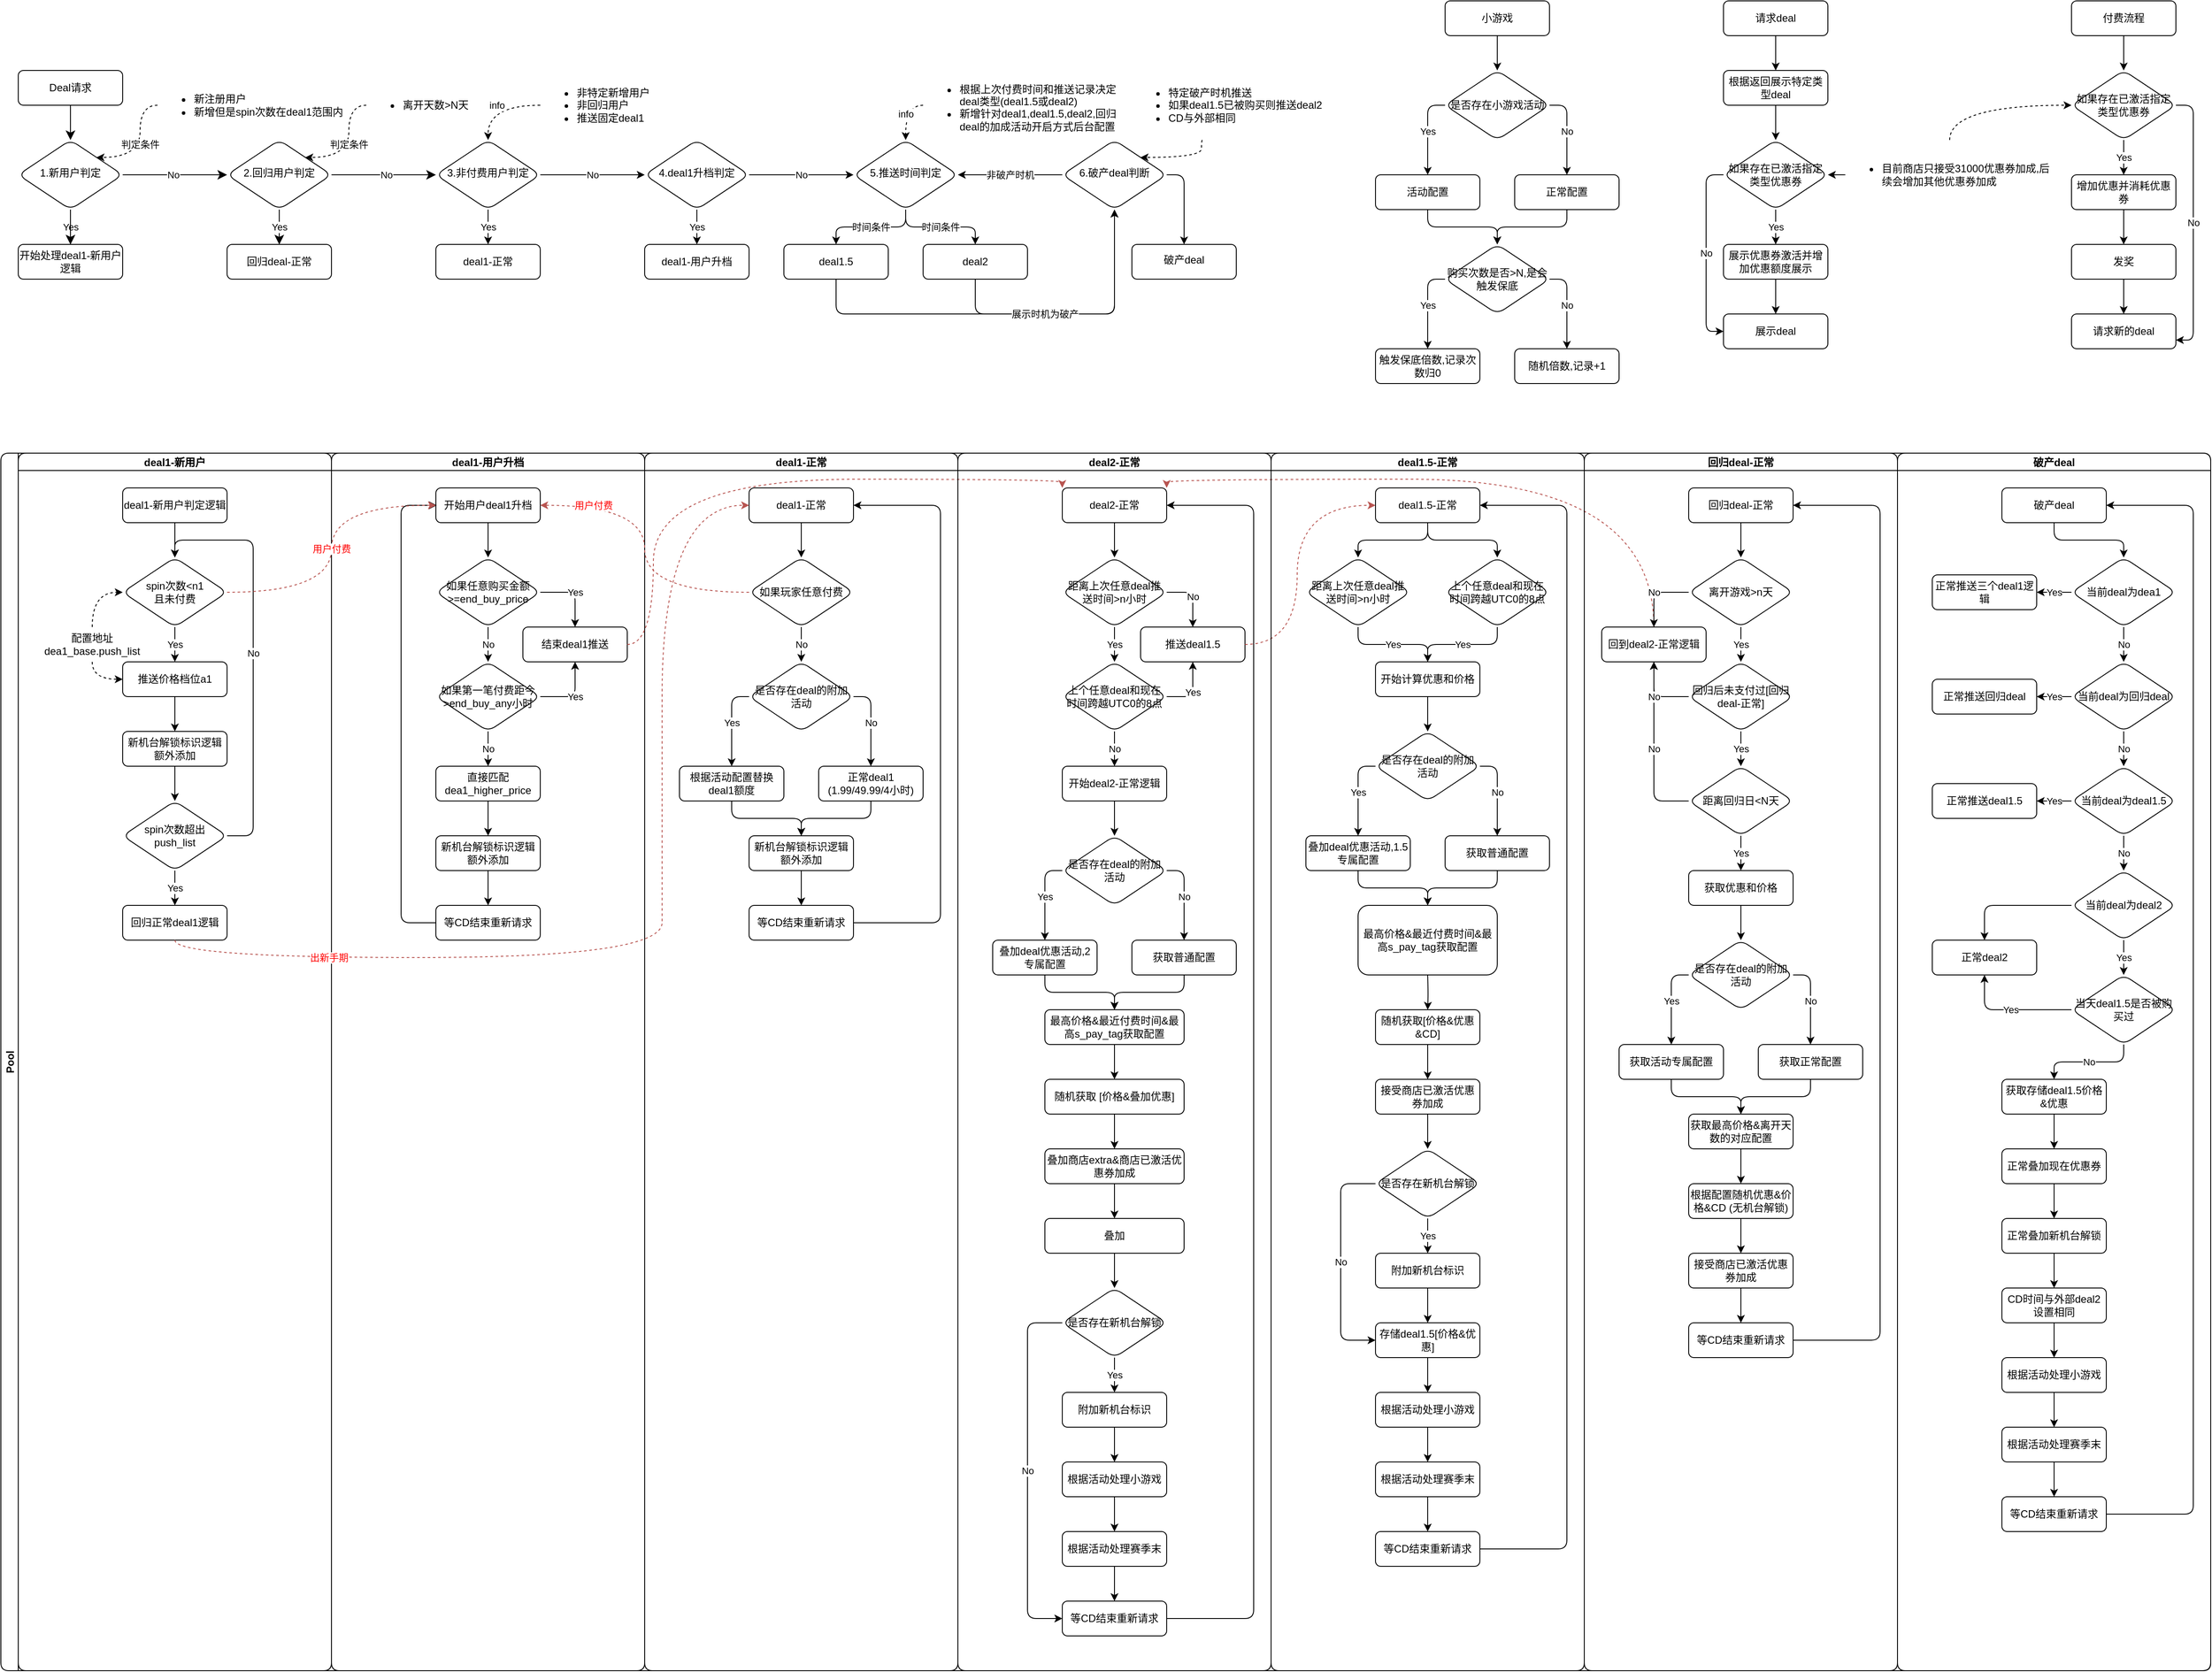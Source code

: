 <mxfile version="22.1.15" type="github">
  <diagram id="C5RBs43oDa-KdzZeNtuy" name="Page-1">
    <mxGraphModel dx="2586" dy="1386" grid="1" gridSize="10" guides="1" tooltips="1" connect="1" arrows="1" fold="1" page="1" pageScale="1" pageWidth="900" pageHeight="1600" math="0" shadow="0">
      <root>
        <mxCell id="WIyWlLk6GJQsqaUBKTNV-0" />
        <mxCell id="WIyWlLk6GJQsqaUBKTNV-1" parent="WIyWlLk6GJQsqaUBKTNV-0" />
        <mxCell id="WIyWlLk6GJQsqaUBKTNV-2" value="" style="rounded=1;html=1;jettySize=auto;orthogonalLoop=1;fontSize=11;endArrow=classic;endFill=1;endSize=8;strokeWidth=1;shadow=0;labelBackgroundColor=default;edgeStyle=orthogonalEdgeStyle;" parent="WIyWlLk6GJQsqaUBKTNV-1" source="WIyWlLk6GJQsqaUBKTNV-3" target="WIyWlLk6GJQsqaUBKTNV-6" edge="1">
          <mxGeometry relative="1" as="geometry" />
        </mxCell>
        <mxCell id="WIyWlLk6GJQsqaUBKTNV-3" value="Deal请求" style="rounded=1;whiteSpace=wrap;html=1;fontSize=12;glass=0;strokeWidth=1;shadow=0;" parent="WIyWlLk6GJQsqaUBKTNV-1" vertex="1">
          <mxGeometry x="80" y="120" width="120" height="40" as="geometry" />
        </mxCell>
        <mxCell id="WIyWlLk6GJQsqaUBKTNV-4" value="Yes" style="rounded=1;html=1;jettySize=auto;orthogonalLoop=1;fontSize=11;endArrow=classic;endFill=1;endSize=8;strokeWidth=1;shadow=0;labelBackgroundColor=default;edgeStyle=orthogonalEdgeStyle;entryX=0.5;entryY=0;entryDx=0;entryDy=0;" parent="WIyWlLk6GJQsqaUBKTNV-1" source="WIyWlLk6GJQsqaUBKTNV-6" target="WIyWlLk6GJQsqaUBKTNV-12" edge="1">
          <mxGeometry relative="1" as="geometry">
            <mxPoint as="offset" />
            <mxPoint x="140" y="330" as="targetPoint" />
          </mxGeometry>
        </mxCell>
        <mxCell id="WIyWlLk6GJQsqaUBKTNV-5" value="No" style="edgeStyle=orthogonalEdgeStyle;rounded=1;html=1;jettySize=auto;orthogonalLoop=1;fontSize=11;endArrow=classic;endFill=1;endSize=8;strokeWidth=1;shadow=0;labelBackgroundColor=default;entryX=0;entryY=0.5;entryDx=0;entryDy=0;" parent="WIyWlLk6GJQsqaUBKTNV-1" source="WIyWlLk6GJQsqaUBKTNV-6" target="DPb7wRXF61A1M562Ad9j-0" edge="1">
          <mxGeometry x="-0.04" relative="1" as="geometry">
            <mxPoint as="offset" />
            <mxPoint x="240" y="250" as="targetPoint" />
          </mxGeometry>
        </mxCell>
        <mxCell id="DPb7wRXF61A1M562Ad9j-109" value="" style="edgeStyle=orthogonalEdgeStyle;rounded=1;orthogonalLoop=1;jettySize=auto;html=1;" parent="WIyWlLk6GJQsqaUBKTNV-1" source="WIyWlLk6GJQsqaUBKTNV-6" target="WIyWlLk6GJQsqaUBKTNV-12" edge="1">
          <mxGeometry relative="1" as="geometry" />
        </mxCell>
        <mxCell id="WIyWlLk6GJQsqaUBKTNV-6" value="1.新用户判定" style="rhombus;whiteSpace=wrap;html=1;shadow=0;fontFamily=Helvetica;fontSize=12;align=center;strokeWidth=1;spacing=6;spacingTop=-4;rounded=1;" parent="WIyWlLk6GJQsqaUBKTNV-1" vertex="1">
          <mxGeometry x="80" y="200" width="120" height="80" as="geometry" />
        </mxCell>
        <mxCell id="WIyWlLk6GJQsqaUBKTNV-12" value="开始处理deal1-新用户逻辑" style="rounded=1;whiteSpace=wrap;html=1;fontSize=12;glass=0;strokeWidth=1;shadow=0;" parent="WIyWlLk6GJQsqaUBKTNV-1" vertex="1">
          <mxGeometry x="80" y="320" width="120" height="40" as="geometry" />
        </mxCell>
        <mxCell id="WJAeF4iGQMadBWUu6b0e-10" value="" style="edgeStyle=orthogonalEdgeStyle;rounded=1;orthogonalLoop=1;jettySize=auto;html=1;" parent="WIyWlLk6GJQsqaUBKTNV-1" source="DPb7wRXF61A1M562Ad9j-0" target="DPb7wRXF61A1M562Ad9j-6" edge="1">
          <mxGeometry relative="1" as="geometry" />
        </mxCell>
        <mxCell id="DPb7wRXF61A1M562Ad9j-0" value="2.回归用户判定" style="rhombus;whiteSpace=wrap;html=1;shadow=0;fontFamily=Helvetica;fontSize=12;align=center;strokeWidth=1;spacing=6;spacingTop=-4;rounded=1;" parent="WIyWlLk6GJQsqaUBKTNV-1" vertex="1">
          <mxGeometry x="320" y="200" width="120" height="80" as="geometry" />
        </mxCell>
        <mxCell id="DPb7wRXF61A1M562Ad9j-98" value="No" style="edgeStyle=orthogonalEdgeStyle;rounded=1;orthogonalLoop=1;jettySize=auto;html=1;" parent="WIyWlLk6GJQsqaUBKTNV-1" source="DPb7wRXF61A1M562Ad9j-1" target="DPb7wRXF61A1M562Ad9j-97" edge="1">
          <mxGeometry relative="1" as="geometry" />
        </mxCell>
        <mxCell id="DPb7wRXF61A1M562Ad9j-100" value="Yes" style="edgeStyle=orthogonalEdgeStyle;rounded=1;orthogonalLoop=1;jettySize=auto;html=1;entryX=0.5;entryY=0;entryDx=0;entryDy=0;" parent="WIyWlLk6GJQsqaUBKTNV-1" source="DPb7wRXF61A1M562Ad9j-1" target="DPb7wRXF61A1M562Ad9j-99" edge="1">
          <mxGeometry relative="1" as="geometry" />
        </mxCell>
        <mxCell id="DPb7wRXF61A1M562Ad9j-1" value="3.非付费用户判定" style="rhombus;whiteSpace=wrap;html=1;shadow=0;fontFamily=Helvetica;fontSize=12;align=center;strokeWidth=1;spacing=6;spacingTop=-4;rounded=1;" parent="WIyWlLk6GJQsqaUBKTNV-1" vertex="1">
          <mxGeometry x="560" y="200" width="120" height="80" as="geometry" />
        </mxCell>
        <mxCell id="DPb7wRXF61A1M562Ad9j-4" value="No" style="edgeStyle=orthogonalEdgeStyle;rounded=1;html=1;jettySize=auto;orthogonalLoop=1;fontSize=11;endArrow=classic;endFill=1;endSize=8;strokeWidth=1;shadow=0;labelBackgroundColor=default;entryX=0;entryY=0.5;entryDx=0;entryDy=0;exitX=1;exitY=0.5;exitDx=0;exitDy=0;" parent="WIyWlLk6GJQsqaUBKTNV-1" source="DPb7wRXF61A1M562Ad9j-0" target="DPb7wRXF61A1M562Ad9j-1" edge="1">
          <mxGeometry x="0.043" relative="1" as="geometry">
            <mxPoint as="offset" />
            <mxPoint x="80" y="260" as="sourcePoint" />
            <mxPoint x="330" y="260" as="targetPoint" />
          </mxGeometry>
        </mxCell>
        <mxCell id="DPb7wRXF61A1M562Ad9j-5" value="Yes" style="rounded=1;html=1;jettySize=auto;orthogonalLoop=1;fontSize=11;endArrow=classic;endFill=1;endSize=8;strokeWidth=1;shadow=0;labelBackgroundColor=default;edgeStyle=orthogonalEdgeStyle;exitX=0.5;exitY=1;exitDx=0;exitDy=0;entryX=0.5;entryY=0;entryDx=0;entryDy=0;" parent="WIyWlLk6GJQsqaUBKTNV-1" source="DPb7wRXF61A1M562Ad9j-0" target="DPb7wRXF61A1M562Ad9j-6" edge="1">
          <mxGeometry relative="1" as="geometry">
            <mxPoint as="offset" />
            <mxPoint x="30" y="300" as="sourcePoint" />
            <mxPoint x="370" y="360" as="targetPoint" />
          </mxGeometry>
        </mxCell>
        <mxCell id="DPb7wRXF61A1M562Ad9j-6" value="回归deal-正常" style="rounded=1;whiteSpace=wrap;html=1;fontSize=12;glass=0;strokeWidth=1;shadow=0;" parent="WIyWlLk6GJQsqaUBKTNV-1" vertex="1">
          <mxGeometry x="320" y="320" width="120" height="40" as="geometry" />
        </mxCell>
        <mxCell id="DPb7wRXF61A1M562Ad9j-102" value="Yes" style="edgeStyle=orthogonalEdgeStyle;rounded=1;orthogonalLoop=1;jettySize=auto;html=1;entryX=0.5;entryY=0;entryDx=0;entryDy=0;" parent="WIyWlLk6GJQsqaUBKTNV-1" source="DPb7wRXF61A1M562Ad9j-97" target="DPb7wRXF61A1M562Ad9j-101" edge="1">
          <mxGeometry relative="1" as="geometry" />
        </mxCell>
        <mxCell id="DPb7wRXF61A1M562Ad9j-104" value="No" style="edgeStyle=orthogonalEdgeStyle;rounded=1;orthogonalLoop=1;jettySize=auto;html=1;" parent="WIyWlLk6GJQsqaUBKTNV-1" source="DPb7wRXF61A1M562Ad9j-97" target="DPb7wRXF61A1M562Ad9j-103" edge="1">
          <mxGeometry relative="1" as="geometry" />
        </mxCell>
        <mxCell id="DPb7wRXF61A1M562Ad9j-97" value="4.deal1升档判定" style="rhombus;whiteSpace=wrap;html=1;shadow=0;fontFamily=Helvetica;fontSize=12;align=center;strokeWidth=1;spacing=6;spacingTop=-4;rounded=1;" parent="WIyWlLk6GJQsqaUBKTNV-1" vertex="1">
          <mxGeometry x="800" y="200" width="120" height="80" as="geometry" />
        </mxCell>
        <mxCell id="DPb7wRXF61A1M562Ad9j-99" value="deal1-正常" style="rounded=1;whiteSpace=wrap;html=1;fontSize=12;glass=0;strokeWidth=1;shadow=0;" parent="WIyWlLk6GJQsqaUBKTNV-1" vertex="1">
          <mxGeometry x="560" y="320" width="120" height="40" as="geometry" />
        </mxCell>
        <mxCell id="DPb7wRXF61A1M562Ad9j-101" value="deal1-用户升档" style="rounded=1;whiteSpace=wrap;html=1;fontSize=12;glass=0;strokeWidth=1;shadow=0;" parent="WIyWlLk6GJQsqaUBKTNV-1" vertex="1">
          <mxGeometry x="800" y="320" width="120" height="40" as="geometry" />
        </mxCell>
        <mxCell id="DPb7wRXF61A1M562Ad9j-106" value="时间条件" style="edgeStyle=orthogonalEdgeStyle;rounded=1;orthogonalLoop=1;jettySize=auto;html=1;" parent="WIyWlLk6GJQsqaUBKTNV-1" source="DPb7wRXF61A1M562Ad9j-103" target="DPb7wRXF61A1M562Ad9j-105" edge="1">
          <mxGeometry relative="1" as="geometry" />
        </mxCell>
        <mxCell id="NsobIx5qtJKIlAdT1BVe-90" value="时间条件" style="edgeStyle=orthogonalEdgeStyle;rounded=1;orthogonalLoop=1;jettySize=auto;html=1;entryX=0.5;entryY=0;entryDx=0;entryDy=0;" parent="WIyWlLk6GJQsqaUBKTNV-1" source="DPb7wRXF61A1M562Ad9j-103" target="NsobIx5qtJKIlAdT1BVe-88" edge="1">
          <mxGeometry relative="1" as="geometry" />
        </mxCell>
        <mxCell id="DPb7wRXF61A1M562Ad9j-103" value="5.推送时间判定" style="rhombus;whiteSpace=wrap;html=1;shadow=0;fontFamily=Helvetica;fontSize=12;align=center;strokeWidth=1;spacing=6;spacingTop=-4;rounded=1;" parent="WIyWlLk6GJQsqaUBKTNV-1" vertex="1">
          <mxGeometry x="1040" y="200" width="120" height="80" as="geometry" />
        </mxCell>
        <mxCell id="NsobIx5qtJKIlAdT1BVe-91" style="edgeStyle=orthogonalEdgeStyle;rounded=1;orthogonalLoop=1;jettySize=auto;html=1;entryX=0.5;entryY=1;entryDx=0;entryDy=0;" parent="WIyWlLk6GJQsqaUBKTNV-1" source="DPb7wRXF61A1M562Ad9j-105" target="NsobIx5qtJKIlAdT1BVe-86" edge="1">
          <mxGeometry relative="1" as="geometry">
            <Array as="points">
              <mxPoint x="1020" y="400" />
              <mxPoint x="1340" y="400" />
            </Array>
          </mxGeometry>
        </mxCell>
        <mxCell id="DPb7wRXF61A1M562Ad9j-105" value="deal1.5" style="rounded=1;whiteSpace=wrap;html=1;fontSize=12;glass=0;strokeWidth=1;shadow=0;" parent="WIyWlLk6GJQsqaUBKTNV-1" vertex="1">
          <mxGeometry x="960" y="320" width="120" height="40" as="geometry" />
        </mxCell>
        <mxCell id="WJAeF4iGQMadBWUu6b0e-17" value="判定条件" style="edgeStyle=orthogonalEdgeStyle;orthogonalLoop=1;jettySize=auto;html=1;entryX=1;entryY=0;entryDx=0;entryDy=0;dashed=1;curved=1;rounded=1;" parent="WIyWlLk6GJQsqaUBKTNV-1" source="WJAeF4iGQMadBWUu6b0e-16" target="WIyWlLk6GJQsqaUBKTNV-6" edge="1">
          <mxGeometry relative="1" as="geometry" />
        </mxCell>
        <mxCell id="WJAeF4iGQMadBWUu6b0e-16" value="&lt;ul&gt;&lt;li&gt;新注册用户&lt;/li&gt;&lt;li&gt;新增但是spin次数在deal1范围内&lt;/li&gt;&lt;/ul&gt;" style="text;strokeColor=none;fillColor=none;html=1;whiteSpace=wrap;verticalAlign=middle;overflow=hidden;rounded=1;" parent="WIyWlLk6GJQsqaUBKTNV-1" vertex="1">
          <mxGeometry x="240" y="120" width="240" height="80" as="geometry" />
        </mxCell>
        <mxCell id="WJAeF4iGQMadBWUu6b0e-31" value="判定条件" style="edgeStyle=orthogonalEdgeStyle;orthogonalLoop=1;jettySize=auto;html=1;entryX=1;entryY=0;entryDx=0;entryDy=0;dashed=1;curved=1;rounded=1;" parent="WIyWlLk6GJQsqaUBKTNV-1" source="WJAeF4iGQMadBWUu6b0e-32" target="DPb7wRXF61A1M562Ad9j-0" edge="1">
          <mxGeometry relative="1" as="geometry">
            <mxPoint x="410" y="220" as="targetPoint" />
          </mxGeometry>
        </mxCell>
        <mxCell id="WJAeF4iGQMadBWUu6b0e-32" value="&lt;ul&gt;&lt;li&gt;离开天数&amp;gt;N天&lt;/li&gt;&lt;/ul&gt;" style="text;strokeColor=none;fillColor=none;html=1;whiteSpace=wrap;verticalAlign=middle;overflow=hidden;rounded=1;" parent="WIyWlLk6GJQsqaUBKTNV-1" vertex="1">
          <mxGeometry x="480" y="120" width="240" height="80" as="geometry" />
        </mxCell>
        <mxCell id="DPb7wRXF61A1M562Ad9j-62" value="Pool" style="swimlane;childLayout=stackLayout;resizeParent=1;resizeParentMax=0;startSize=20;horizontal=0;horizontalStack=1;rounded=1;" parent="WIyWlLk6GJQsqaUBKTNV-1" vertex="1">
          <mxGeometry x="60" y="560" width="2540" height="1400" as="geometry">
            <mxRectangle x="60" y="560" width="40" height="60" as="alternateBounds" />
          </mxGeometry>
        </mxCell>
        <mxCell id="DPb7wRXF61A1M562Ad9j-63" value="deal1-新用户" style="swimlane;startSize=20;rounded=1;" parent="DPb7wRXF61A1M562Ad9j-62" vertex="1">
          <mxGeometry x="20" width="360" height="1400" as="geometry" />
        </mxCell>
        <mxCell id="DPb7wRXF61A1M562Ad9j-8" value="deal1-新用户判定逻辑" style="rounded=1;whiteSpace=wrap;html=1;fontSize=12;glass=0;strokeWidth=1;shadow=0;" parent="DPb7wRXF61A1M562Ad9j-63" vertex="1">
          <mxGeometry x="120" y="40" width="120" height="40" as="geometry" />
        </mxCell>
        <mxCell id="DPb7wRXF61A1M562Ad9j-20" value="spin次数&amp;lt;n1&lt;br&gt;且未付费" style="rhombus;whiteSpace=wrap;html=1;rounded=1;glass=0;strokeWidth=1;shadow=0;" parent="DPb7wRXF61A1M562Ad9j-63" vertex="1">
          <mxGeometry x="120" y="120" width="120" height="80" as="geometry" />
        </mxCell>
        <mxCell id="DPb7wRXF61A1M562Ad9j-21" value="" style="edgeStyle=orthogonalEdgeStyle;rounded=1;orthogonalLoop=1;jettySize=auto;html=1;" parent="DPb7wRXF61A1M562Ad9j-63" source="DPb7wRXF61A1M562Ad9j-8" target="DPb7wRXF61A1M562Ad9j-20" edge="1">
          <mxGeometry relative="1" as="geometry" />
        </mxCell>
        <mxCell id="QUYP6OqpwPbclNsKZdiI-27" value="" style="edgeStyle=orthogonalEdgeStyle;rounded=1;orthogonalLoop=1;jettySize=auto;html=1;" parent="DPb7wRXF61A1M562Ad9j-63" source="DPb7wRXF61A1M562Ad9j-24" target="QUYP6OqpwPbclNsKZdiI-26" edge="1">
          <mxGeometry relative="1" as="geometry" />
        </mxCell>
        <mxCell id="DPb7wRXF61A1M562Ad9j-24" value="推送价格档位a1" style="whiteSpace=wrap;html=1;rounded=1;glass=0;strokeWidth=1;shadow=0;" parent="DPb7wRXF61A1M562Ad9j-63" vertex="1">
          <mxGeometry x="120" y="240" width="120" height="40" as="geometry" />
        </mxCell>
        <mxCell id="DPb7wRXF61A1M562Ad9j-23" value="Yes" style="edgeStyle=orthogonalEdgeStyle;rounded=1;orthogonalLoop=1;jettySize=auto;html=1;entryX=0.5;entryY=0;entryDx=0;entryDy=0;labelBackgroundColor=default;" parent="DPb7wRXF61A1M562Ad9j-63" source="DPb7wRXF61A1M562Ad9j-20" target="DPb7wRXF61A1M562Ad9j-24" edge="1">
          <mxGeometry relative="1" as="geometry">
            <mxPoint x="181" y="300" as="targetPoint" />
            <mxPoint as="offset" />
          </mxGeometry>
        </mxCell>
        <mxCell id="DPb7wRXF61A1M562Ad9j-46" value="No" style="edgeStyle=orthogonalEdgeStyle;rounded=1;orthogonalLoop=1;jettySize=auto;html=1;entryX=0.5;entryY=0;entryDx=0;entryDy=0;" parent="DPb7wRXF61A1M562Ad9j-63" source="DPb7wRXF61A1M562Ad9j-45" target="DPb7wRXF61A1M562Ad9j-20" edge="1">
          <mxGeometry x="-0.0" relative="1" as="geometry">
            <mxPoint x="111.0" y="160" as="targetPoint" />
            <Array as="points">
              <mxPoint x="270" y="440" />
              <mxPoint x="270" y="100" />
              <mxPoint x="180" y="100" />
            </Array>
            <mxPoint as="offset" />
          </mxGeometry>
        </mxCell>
        <mxCell id="DPb7wRXF61A1M562Ad9j-45" value="spin次数超出&lt;br&gt;push_list" style="rhombus;whiteSpace=wrap;html=1;rounded=1;glass=0;strokeWidth=1;shadow=0;" parent="DPb7wRXF61A1M562Ad9j-63" vertex="1">
          <mxGeometry x="120" y="400" width="120" height="80" as="geometry" />
        </mxCell>
        <mxCell id="DPb7wRXF61A1M562Ad9j-48" value="回归正常deal1逻辑" style="whiteSpace=wrap;html=1;rounded=1;glass=0;strokeWidth=1;shadow=0;" parent="DPb7wRXF61A1M562Ad9j-63" vertex="1">
          <mxGeometry x="120" y="520" width="120" height="40" as="geometry" />
        </mxCell>
        <mxCell id="DPb7wRXF61A1M562Ad9j-49" value="Yes" style="edgeStyle=orthogonalEdgeStyle;rounded=1;orthogonalLoop=1;jettySize=auto;html=1;" parent="DPb7wRXF61A1M562Ad9j-63" source="DPb7wRXF61A1M562Ad9j-45" target="DPb7wRXF61A1M562Ad9j-48" edge="1">
          <mxGeometry relative="1" as="geometry" />
        </mxCell>
        <mxCell id="DPb7wRXF61A1M562Ad9j-71" style="edgeStyle=orthogonalEdgeStyle;orthogonalLoop=1;jettySize=auto;html=1;entryX=0;entryY=0.5;entryDx=0;entryDy=0;dashed=1;curved=1;rounded=1;" parent="DPb7wRXF61A1M562Ad9j-63" source="DPb7wRXF61A1M562Ad9j-32" target="DPb7wRXF61A1M562Ad9j-24" edge="1">
          <mxGeometry relative="1" as="geometry" />
        </mxCell>
        <mxCell id="DPb7wRXF61A1M562Ad9j-72" style="edgeStyle=orthogonalEdgeStyle;orthogonalLoop=1;jettySize=auto;html=1;entryX=0;entryY=0.5;entryDx=0;entryDy=0;dashed=1;curved=1;rounded=1;" parent="DPb7wRXF61A1M562Ad9j-63" source="DPb7wRXF61A1M562Ad9j-32" target="DPb7wRXF61A1M562Ad9j-20" edge="1">
          <mxGeometry relative="1" as="geometry" />
        </mxCell>
        <mxCell id="DPb7wRXF61A1M562Ad9j-32" value="配置地址&lt;br&gt;dea1_base.push_list" style="text;html=1;strokeColor=none;fillColor=none;align=center;verticalAlign=middle;whiteSpace=wrap;rounded=1;" parent="DPb7wRXF61A1M562Ad9j-63" vertex="1">
          <mxGeometry x="10" y="200" width="150" height="40" as="geometry" />
        </mxCell>
        <mxCell id="QUYP6OqpwPbclNsKZdiI-28" style="edgeStyle=orthogonalEdgeStyle;rounded=1;orthogonalLoop=1;jettySize=auto;html=1;entryX=0.5;entryY=0;entryDx=0;entryDy=0;" parent="DPb7wRXF61A1M562Ad9j-63" source="QUYP6OqpwPbclNsKZdiI-26" target="DPb7wRXF61A1M562Ad9j-45" edge="1">
          <mxGeometry relative="1" as="geometry" />
        </mxCell>
        <mxCell id="QUYP6OqpwPbclNsKZdiI-26" value="新机台解锁标识逻辑额外添加" style="whiteSpace=wrap;html=1;rounded=1;glass=0;strokeWidth=1;shadow=0;" parent="DPb7wRXF61A1M562Ad9j-63" vertex="1">
          <mxGeometry x="120" y="320" width="120" height="40" as="geometry" />
        </mxCell>
        <mxCell id="DPb7wRXF61A1M562Ad9j-64" value="deal1-用户升档" style="swimlane;startSize=20;rounded=1;" parent="DPb7wRXF61A1M562Ad9j-62" vertex="1">
          <mxGeometry x="380" width="360" height="1400" as="geometry" />
        </mxCell>
        <mxCell id="DPb7wRXF61A1M562Ad9j-80" value="" style="edgeStyle=orthogonalEdgeStyle;rounded=1;orthogonalLoop=1;jettySize=auto;html=1;" parent="DPb7wRXF61A1M562Ad9j-64" source="DPb7wRXF61A1M562Ad9j-77" target="DPb7wRXF61A1M562Ad9j-79" edge="1">
          <mxGeometry relative="1" as="geometry" />
        </mxCell>
        <mxCell id="DPb7wRXF61A1M562Ad9j-77" value="开始用户deal1升档" style="rounded=1;whiteSpace=wrap;html=1;" parent="DPb7wRXF61A1M562Ad9j-64" vertex="1">
          <mxGeometry x="120" y="40" width="120" height="40" as="geometry" />
        </mxCell>
        <mxCell id="DPb7wRXF61A1M562Ad9j-83" value="No" style="edgeStyle=orthogonalEdgeStyle;rounded=1;orthogonalLoop=1;jettySize=auto;html=1;" parent="DPb7wRXF61A1M562Ad9j-64" source="DPb7wRXF61A1M562Ad9j-79" target="DPb7wRXF61A1M562Ad9j-82" edge="1">
          <mxGeometry relative="1" as="geometry" />
        </mxCell>
        <mxCell id="DPb7wRXF61A1M562Ad9j-92" value="Yes" style="edgeStyle=orthogonalEdgeStyle;orthogonalLoop=1;jettySize=auto;html=1;entryX=0.5;entryY=0;entryDx=0;entryDy=0;rounded=1;" parent="DPb7wRXF61A1M562Ad9j-64" source="DPb7wRXF61A1M562Ad9j-79" target="DPb7wRXF61A1M562Ad9j-89" edge="1">
          <mxGeometry relative="1" as="geometry">
            <Array as="points">
              <mxPoint x="280" y="160" />
            </Array>
          </mxGeometry>
        </mxCell>
        <mxCell id="DPb7wRXF61A1M562Ad9j-79" value="如果任意购买金额&amp;gt;=end_buy_price" style="rhombus;whiteSpace=wrap;html=1;rounded=1;" parent="DPb7wRXF61A1M562Ad9j-64" vertex="1">
          <mxGeometry x="120" y="120" width="120" height="80" as="geometry" />
        </mxCell>
        <mxCell id="DPb7wRXF61A1M562Ad9j-86" value="No" style="edgeStyle=orthogonalEdgeStyle;rounded=1;orthogonalLoop=1;jettySize=auto;html=1;" parent="DPb7wRXF61A1M562Ad9j-64" source="DPb7wRXF61A1M562Ad9j-82" target="DPb7wRXF61A1M562Ad9j-85" edge="1">
          <mxGeometry relative="1" as="geometry" />
        </mxCell>
        <mxCell id="DPb7wRXF61A1M562Ad9j-91" value="Yes" style="edgeStyle=orthogonalEdgeStyle;orthogonalLoop=1;jettySize=auto;html=1;entryX=0.5;entryY=1;entryDx=0;entryDy=0;rounded=1;" parent="DPb7wRXF61A1M562Ad9j-64" source="DPb7wRXF61A1M562Ad9j-82" target="DPb7wRXF61A1M562Ad9j-89" edge="1">
          <mxGeometry relative="1" as="geometry">
            <Array as="points">
              <mxPoint x="280" y="280" />
            </Array>
          </mxGeometry>
        </mxCell>
        <mxCell id="DPb7wRXF61A1M562Ad9j-82" value="如果第一笔付费距今&amp;gt;end_buy_any小时" style="rhombus;whiteSpace=wrap;html=1;rounded=1;" parent="DPb7wRXF61A1M562Ad9j-64" vertex="1">
          <mxGeometry x="120" y="240" width="120" height="80" as="geometry" />
        </mxCell>
        <mxCell id="QUYP6OqpwPbclNsKZdiI-30" value="" style="edgeStyle=orthogonalEdgeStyle;rounded=1;orthogonalLoop=1;jettySize=auto;html=1;" parent="DPb7wRXF61A1M562Ad9j-64" source="DPb7wRXF61A1M562Ad9j-85" target="QUYP6OqpwPbclNsKZdiI-29" edge="1">
          <mxGeometry relative="1" as="geometry" />
        </mxCell>
        <mxCell id="DPb7wRXF61A1M562Ad9j-85" value="直接匹配dea1_higher_price" style="whiteSpace=wrap;html=1;rounded=1;" parent="DPb7wRXF61A1M562Ad9j-64" vertex="1">
          <mxGeometry x="120" y="360" width="120" height="40" as="geometry" />
        </mxCell>
        <mxCell id="DPb7wRXF61A1M562Ad9j-89" value="结束deal1推送" style="whiteSpace=wrap;html=1;rounded=1;" parent="DPb7wRXF61A1M562Ad9j-64" vertex="1">
          <mxGeometry x="220" y="200" width="120" height="40" as="geometry" />
        </mxCell>
        <mxCell id="DPb7wRXF61A1M562Ad9j-96" style="edgeStyle=orthogonalEdgeStyle;orthogonalLoop=1;jettySize=auto;html=1;rounded=1;" parent="DPb7wRXF61A1M562Ad9j-64" source="DPb7wRXF61A1M562Ad9j-94" edge="1">
          <mxGeometry relative="1" as="geometry">
            <mxPoint x="121" y="60" as="targetPoint" />
            <Array as="points">
              <mxPoint x="80" y="540" />
              <mxPoint x="80" y="60" />
            </Array>
          </mxGeometry>
        </mxCell>
        <mxCell id="DPb7wRXF61A1M562Ad9j-94" value="等CD结束重新请求" style="whiteSpace=wrap;html=1;rounded=1;" parent="DPb7wRXF61A1M562Ad9j-64" vertex="1">
          <mxGeometry x="120" y="520" width="120" height="40" as="geometry" />
        </mxCell>
        <mxCell id="QUYP6OqpwPbclNsKZdiI-31" style="edgeStyle=orthogonalEdgeStyle;rounded=1;orthogonalLoop=1;jettySize=auto;html=1;entryX=0.5;entryY=0;entryDx=0;entryDy=0;" parent="DPb7wRXF61A1M562Ad9j-64" source="QUYP6OqpwPbclNsKZdiI-29" target="DPb7wRXF61A1M562Ad9j-94" edge="1">
          <mxGeometry relative="1" as="geometry" />
        </mxCell>
        <mxCell id="QUYP6OqpwPbclNsKZdiI-29" value="新机台解锁标识逻辑额外添加" style="whiteSpace=wrap;html=1;rounded=1;" parent="DPb7wRXF61A1M562Ad9j-64" vertex="1">
          <mxGeometry x="120" y="440" width="120" height="40" as="geometry" />
        </mxCell>
        <mxCell id="DPb7wRXF61A1M562Ad9j-65" value="deal1-正常" style="swimlane;startSize=20;rounded=1;" parent="DPb7wRXF61A1M562Ad9j-62" vertex="1">
          <mxGeometry x="740" width="360" height="1400" as="geometry" />
        </mxCell>
        <mxCell id="DPb7wRXF61A1M562Ad9j-117" style="edgeStyle=orthogonalEdgeStyle;rounded=1;orthogonalLoop=1;jettySize=auto;html=1;entryX=0.5;entryY=0;entryDx=0;entryDy=0;" parent="DPb7wRXF61A1M562Ad9j-65" source="DPb7wRXF61A1M562Ad9j-112" target="DPb7wRXF61A1M562Ad9j-115" edge="1">
          <mxGeometry relative="1" as="geometry" />
        </mxCell>
        <mxCell id="DPb7wRXF61A1M562Ad9j-112" value="deal1-正常" style="rounded=1;whiteSpace=wrap;html=1;" parent="DPb7wRXF61A1M562Ad9j-65" vertex="1">
          <mxGeometry x="120" y="40" width="120" height="40" as="geometry" />
        </mxCell>
        <mxCell id="QUYP6OqpwPbclNsKZdiI-33" value="" style="edgeStyle=orthogonalEdgeStyle;rounded=1;orthogonalLoop=1;jettySize=auto;html=1;" parent="DPb7wRXF61A1M562Ad9j-65" source="DPb7wRXF61A1M562Ad9j-113" target="QUYP6OqpwPbclNsKZdiI-32" edge="1">
          <mxGeometry relative="1" as="geometry" />
        </mxCell>
        <mxCell id="DPb7wRXF61A1M562Ad9j-113" value="正常deal1 (1.99/49.99/4小时)" style="rounded=1;whiteSpace=wrap;html=1;" parent="DPb7wRXF61A1M562Ad9j-65" vertex="1">
          <mxGeometry x="200" y="360" width="120" height="40" as="geometry" />
        </mxCell>
        <mxCell id="QUYP6OqpwPbclNsKZdiI-43" value="No" style="edgeStyle=orthogonalEdgeStyle;rounded=1;orthogonalLoop=1;jettySize=auto;html=1;entryX=0.5;entryY=0;entryDx=0;entryDy=0;" parent="DPb7wRXF61A1M562Ad9j-65" source="DPb7wRXF61A1M562Ad9j-115" target="QUYP6OqpwPbclNsKZdiI-36" edge="1">
          <mxGeometry relative="1" as="geometry" />
        </mxCell>
        <mxCell id="DPb7wRXF61A1M562Ad9j-115" value="如果玩家任意付费" style="rhombus;whiteSpace=wrap;html=1;rounded=1;" parent="DPb7wRXF61A1M562Ad9j-65" vertex="1">
          <mxGeometry x="120" y="120" width="120" height="80" as="geometry" />
        </mxCell>
        <mxCell id="DPb7wRXF61A1M562Ad9j-119" style="edgeStyle=orthogonalEdgeStyle;orthogonalLoop=1;jettySize=auto;html=1;entryX=1;entryY=0.5;entryDx=0;entryDy=0;rounded=1;exitX=1;exitY=0.5;exitDx=0;exitDy=0;" parent="DPb7wRXF61A1M562Ad9j-65" source="DPb7wRXF61A1M562Ad9j-118" target="DPb7wRXF61A1M562Ad9j-112" edge="1">
          <mxGeometry relative="1" as="geometry">
            <Array as="points">
              <mxPoint x="340" y="540" />
              <mxPoint x="340" y="60" />
            </Array>
            <mxPoint x="261" y="620" as="sourcePoint" />
            <mxPoint x="261" y="60" as="targetPoint" />
          </mxGeometry>
        </mxCell>
        <mxCell id="DPb7wRXF61A1M562Ad9j-118" value="等CD结束重新请求" style="whiteSpace=wrap;html=1;rounded=1;" parent="DPb7wRXF61A1M562Ad9j-65" vertex="1">
          <mxGeometry x="120" y="520" width="120" height="40" as="geometry" />
        </mxCell>
        <mxCell id="WJAeF4iGQMadBWUu6b0e-30" style="edgeStyle=orthogonalEdgeStyle;orthogonalLoop=1;jettySize=auto;html=1;entryX=0;entryY=0;entryDx=0;entryDy=0;dashed=1;fillColor=#f8cecc;strokeColor=#b85450;curved=1;rounded=1;" parent="DPb7wRXF61A1M562Ad9j-65" source="DPb7wRXF61A1M562Ad9j-89" target="DPb7wRXF61A1M562Ad9j-165" edge="1">
          <mxGeometry relative="1" as="geometry">
            <Array as="points">
              <mxPoint x="10" y="220" />
              <mxPoint x="10" y="30" />
              <mxPoint x="480" y="30" />
            </Array>
          </mxGeometry>
        </mxCell>
        <mxCell id="QUYP6OqpwPbclNsKZdiI-46" style="edgeStyle=orthogonalEdgeStyle;rounded=1;orthogonalLoop=1;jettySize=auto;html=1;entryX=0.5;entryY=0;entryDx=0;entryDy=0;" parent="DPb7wRXF61A1M562Ad9j-65" source="QUYP6OqpwPbclNsKZdiI-32" target="DPb7wRXF61A1M562Ad9j-118" edge="1">
          <mxGeometry relative="1" as="geometry" />
        </mxCell>
        <mxCell id="QUYP6OqpwPbclNsKZdiI-32" value="新机台解锁标识逻辑额外添加" style="rounded=1;whiteSpace=wrap;html=1;" parent="DPb7wRXF61A1M562Ad9j-65" vertex="1">
          <mxGeometry x="120" y="440" width="120" height="40" as="geometry" />
        </mxCell>
        <mxCell id="QUYP6OqpwPbclNsKZdiI-40" value="Yes" style="edgeStyle=orthogonalEdgeStyle;rounded=1;orthogonalLoop=1;jettySize=auto;html=1;exitX=0;exitY=0.5;exitDx=0;exitDy=0;entryX=0.5;entryY=0;entryDx=0;entryDy=0;" parent="DPb7wRXF61A1M562Ad9j-65" source="QUYP6OqpwPbclNsKZdiI-36" target="QUYP6OqpwPbclNsKZdiI-39" edge="1">
          <mxGeometry relative="1" as="geometry">
            <Array as="points">
              <mxPoint x="100" y="280" />
            </Array>
          </mxGeometry>
        </mxCell>
        <mxCell id="QUYP6OqpwPbclNsKZdiI-44" value="No" style="edgeStyle=orthogonalEdgeStyle;rounded=1;orthogonalLoop=1;jettySize=auto;html=1;exitX=1;exitY=0.5;exitDx=0;exitDy=0;" parent="DPb7wRXF61A1M562Ad9j-65" source="QUYP6OqpwPbclNsKZdiI-36" target="DPb7wRXF61A1M562Ad9j-113" edge="1">
          <mxGeometry relative="1" as="geometry" />
        </mxCell>
        <mxCell id="QUYP6OqpwPbclNsKZdiI-36" value="是否存在deal的附加活动" style="rhombus;whiteSpace=wrap;html=1;rounded=1;" parent="DPb7wRXF61A1M562Ad9j-65" vertex="1">
          <mxGeometry x="120" y="240" width="120" height="80" as="geometry" />
        </mxCell>
        <mxCell id="QUYP6OqpwPbclNsKZdiI-45" style="edgeStyle=orthogonalEdgeStyle;rounded=1;orthogonalLoop=1;jettySize=auto;html=1;entryX=0.5;entryY=0;entryDx=0;entryDy=0;" parent="DPb7wRXF61A1M562Ad9j-65" source="QUYP6OqpwPbclNsKZdiI-39" target="QUYP6OqpwPbclNsKZdiI-32" edge="1">
          <mxGeometry relative="1" as="geometry" />
        </mxCell>
        <mxCell id="QUYP6OqpwPbclNsKZdiI-39" value="根据活动配置替换deal1额度" style="rounded=1;whiteSpace=wrap;html=1;" parent="DPb7wRXF61A1M562Ad9j-65" vertex="1">
          <mxGeometry x="40" y="360" width="120" height="40" as="geometry" />
        </mxCell>
        <mxCell id="DPb7wRXF61A1M562Ad9j-163" value="deal2-正常" style="swimlane;startSize=20;rounded=1;" parent="DPb7wRXF61A1M562Ad9j-62" vertex="1">
          <mxGeometry x="1100" width="360" height="1400" as="geometry" />
        </mxCell>
        <mxCell id="DPb7wRXF61A1M562Ad9j-164" style="edgeStyle=orthogonalEdgeStyle;rounded=1;orthogonalLoop=1;jettySize=auto;html=1;entryX=0.5;entryY=0;entryDx=0;entryDy=0;" parent="DPb7wRXF61A1M562Ad9j-163" source="DPb7wRXF61A1M562Ad9j-165" target="DPb7wRXF61A1M562Ad9j-169" edge="1">
          <mxGeometry relative="1" as="geometry" />
        </mxCell>
        <mxCell id="DPb7wRXF61A1M562Ad9j-165" value="deal2-正常" style="rounded=1;whiteSpace=wrap;html=1;" parent="DPb7wRXF61A1M562Ad9j-163" vertex="1">
          <mxGeometry x="120" y="40" width="120" height="40" as="geometry" />
        </mxCell>
        <mxCell id="DPb7wRXF61A1M562Ad9j-168" value="Yes" style="edgeStyle=orthogonalEdgeStyle;rounded=1;orthogonalLoop=1;jettySize=auto;html=1;entryX=0.5;entryY=0;entryDx=0;entryDy=0;" parent="DPb7wRXF61A1M562Ad9j-163" source="DPb7wRXF61A1M562Ad9j-169" edge="1">
          <mxGeometry relative="1" as="geometry">
            <mxPoint x="180" y="240" as="targetPoint" />
            <Array as="points">
              <mxPoint x="180" y="210" />
              <mxPoint x="180" y="210" />
            </Array>
          </mxGeometry>
        </mxCell>
        <mxCell id="DPb7wRXF61A1M562Ad9j-191" value="No" style="edgeStyle=orthogonalEdgeStyle;rounded=1;orthogonalLoop=1;jettySize=auto;html=1;entryX=0.5;entryY=0;entryDx=0;entryDy=0;" parent="DPb7wRXF61A1M562Ad9j-163" source="DPb7wRXF61A1M562Ad9j-169" target="DPb7wRXF61A1M562Ad9j-189" edge="1">
          <mxGeometry relative="1" as="geometry">
            <Array as="points">
              <mxPoint x="270" y="160" />
            </Array>
          </mxGeometry>
        </mxCell>
        <mxCell id="DPb7wRXF61A1M562Ad9j-169" value="距离上次任意deal推送时间&amp;gt;n小时" style="rhombus;whiteSpace=wrap;html=1;rounded=1;" parent="DPb7wRXF61A1M562Ad9j-163" vertex="1">
          <mxGeometry x="120" y="120" width="120" height="80" as="geometry" />
        </mxCell>
        <mxCell id="DPb7wRXF61A1M562Ad9j-170" style="edgeStyle=orthogonalEdgeStyle;orthogonalLoop=1;jettySize=auto;html=1;entryX=1;entryY=0.5;entryDx=0;entryDy=0;rounded=1;" parent="DPb7wRXF61A1M562Ad9j-163" source="DPb7wRXF61A1M562Ad9j-171" target="DPb7wRXF61A1M562Ad9j-165" edge="1">
          <mxGeometry relative="1" as="geometry">
            <Array as="points">
              <mxPoint x="340" y="1340" />
              <mxPoint x="340" y="60" />
            </Array>
          </mxGeometry>
        </mxCell>
        <mxCell id="DPb7wRXF61A1M562Ad9j-171" value="等CD结束重新请求" style="whiteSpace=wrap;html=1;rounded=1;" parent="DPb7wRXF61A1M562Ad9j-163" vertex="1">
          <mxGeometry x="120" y="1320" width="120" height="40" as="geometry" />
        </mxCell>
        <mxCell id="DPb7wRXF61A1M562Ad9j-185" value="No" style="edgeStyle=orthogonalEdgeStyle;rounded=1;orthogonalLoop=1;jettySize=auto;html=1;entryX=0.5;entryY=0;entryDx=0;entryDy=0;" parent="DPb7wRXF61A1M562Ad9j-163" source="DPb7wRXF61A1M562Ad9j-172" target="DPb7wRXF61A1M562Ad9j-184" edge="1">
          <mxGeometry relative="1" as="geometry" />
        </mxCell>
        <mxCell id="DPb7wRXF61A1M562Ad9j-190" value="Yes" style="edgeStyle=orthogonalEdgeStyle;rounded=1;orthogonalLoop=1;jettySize=auto;html=1;entryX=0.5;entryY=1;entryDx=0;entryDy=0;" parent="DPb7wRXF61A1M562Ad9j-163" source="DPb7wRXF61A1M562Ad9j-172" target="DPb7wRXF61A1M562Ad9j-189" edge="1">
          <mxGeometry relative="1" as="geometry">
            <Array as="points">
              <mxPoint x="270" y="280" />
            </Array>
          </mxGeometry>
        </mxCell>
        <mxCell id="DPb7wRXF61A1M562Ad9j-172" value="上个任意deal和现在时间跨越UTC0的8点" style="rhombus;whiteSpace=wrap;html=1;rounded=1;" parent="DPb7wRXF61A1M562Ad9j-163" vertex="1">
          <mxGeometry x="120" y="240" width="120" height="80" as="geometry" />
        </mxCell>
        <mxCell id="NsobIx5qtJKIlAdT1BVe-40" style="edgeStyle=orthogonalEdgeStyle;rounded=1;orthogonalLoop=1;jettySize=auto;html=1;entryX=0.5;entryY=0;entryDx=0;entryDy=0;" parent="DPb7wRXF61A1M562Ad9j-163" source="DPb7wRXF61A1M562Ad9j-184" target="NsobIx5qtJKIlAdT1BVe-35" edge="1">
          <mxGeometry relative="1" as="geometry" />
        </mxCell>
        <mxCell id="DPb7wRXF61A1M562Ad9j-184" value="开始deal2-正常逻辑" style="rounded=1;whiteSpace=wrap;html=1;" parent="DPb7wRXF61A1M562Ad9j-163" vertex="1">
          <mxGeometry x="120" y="360" width="120" height="40" as="geometry" />
        </mxCell>
        <mxCell id="DPb7wRXF61A1M562Ad9j-189" value="推送deal1.5" style="rounded=1;whiteSpace=wrap;html=1;" parent="DPb7wRXF61A1M562Ad9j-163" vertex="1">
          <mxGeometry x="210" y="200" width="120" height="40" as="geometry" />
        </mxCell>
        <mxCell id="NsobIx5qtJKIlAdT1BVe-34" value="No" style="edgeStyle=orthogonalEdgeStyle;rounded=1;orthogonalLoop=1;jettySize=auto;html=1;entryX=0.5;entryY=0;entryDx=0;entryDy=0;" parent="DPb7wRXF61A1M562Ad9j-163" source="NsobIx5qtJKIlAdT1BVe-35" target="NsobIx5qtJKIlAdT1BVe-39" edge="1">
          <mxGeometry relative="1" as="geometry">
            <mxPoint x="261" y="560" as="targetPoint" />
            <Array as="points">
              <mxPoint x="260" y="480" />
            </Array>
          </mxGeometry>
        </mxCell>
        <mxCell id="NsobIx5qtJKIlAdT1BVe-35" value="是否存在deal的附加活动" style="rhombus;whiteSpace=wrap;html=1;rounded=1;" parent="DPb7wRXF61A1M562Ad9j-163" vertex="1">
          <mxGeometry x="120" y="440" width="120" height="80" as="geometry" />
        </mxCell>
        <mxCell id="NsobIx5qtJKIlAdT1BVe-42" style="edgeStyle=orthogonalEdgeStyle;rounded=1;orthogonalLoop=1;jettySize=auto;html=1;entryX=0.5;entryY=0;entryDx=0;entryDy=0;" parent="DPb7wRXF61A1M562Ad9j-163" source="NsobIx5qtJKIlAdT1BVe-37" target="NsobIx5qtJKIlAdT1BVe-41" edge="1">
          <mxGeometry relative="1" as="geometry" />
        </mxCell>
        <mxCell id="NsobIx5qtJKIlAdT1BVe-37" value="叠加deal优惠活动,2 专属配置" style="whiteSpace=wrap;html=1;rounded=1;" parent="DPb7wRXF61A1M562Ad9j-163" vertex="1">
          <mxGeometry x="40" y="560" width="120" height="40" as="geometry" />
        </mxCell>
        <mxCell id="NsobIx5qtJKIlAdT1BVe-33" value="Yes" style="edgeStyle=orthogonalEdgeStyle;rounded=1;orthogonalLoop=1;jettySize=auto;html=1;" parent="DPb7wRXF61A1M562Ad9j-163" source="NsobIx5qtJKIlAdT1BVe-35" target="NsobIx5qtJKIlAdT1BVe-37" edge="1">
          <mxGeometry relative="1" as="geometry">
            <Array as="points">
              <mxPoint x="100" y="480" />
            </Array>
          </mxGeometry>
        </mxCell>
        <mxCell id="NsobIx5qtJKIlAdT1BVe-43" style="edgeStyle=orthogonalEdgeStyle;rounded=1;orthogonalLoop=1;jettySize=auto;html=1;entryX=0.5;entryY=0;entryDx=0;entryDy=0;" parent="DPb7wRXF61A1M562Ad9j-163" source="NsobIx5qtJKIlAdT1BVe-39" target="NsobIx5qtJKIlAdT1BVe-41" edge="1">
          <mxGeometry relative="1" as="geometry" />
        </mxCell>
        <mxCell id="NsobIx5qtJKIlAdT1BVe-39" value="获取普通配置" style="whiteSpace=wrap;html=1;rounded=1;" parent="DPb7wRXF61A1M562Ad9j-163" vertex="1">
          <mxGeometry x="200" y="560" width="120" height="40" as="geometry" />
        </mxCell>
        <mxCell id="NsobIx5qtJKIlAdT1BVe-45" value="" style="edgeStyle=orthogonalEdgeStyle;rounded=1;orthogonalLoop=1;jettySize=auto;html=1;" parent="DPb7wRXF61A1M562Ad9j-163" source="NsobIx5qtJKIlAdT1BVe-41" target="NsobIx5qtJKIlAdT1BVe-44" edge="1">
          <mxGeometry relative="1" as="geometry" />
        </mxCell>
        <mxCell id="NsobIx5qtJKIlAdT1BVe-41" value="最高价格&amp;amp;最近付费时间&amp;amp;最高s_pay_tag获取配置" style="rounded=1;whiteSpace=wrap;html=1;" parent="DPb7wRXF61A1M562Ad9j-163" vertex="1">
          <mxGeometry x="100" y="640" width="160" height="40" as="geometry" />
        </mxCell>
        <mxCell id="NsobIx5qtJKIlAdT1BVe-47" value="" style="edgeStyle=orthogonalEdgeStyle;rounded=1;orthogonalLoop=1;jettySize=auto;html=1;" parent="DPb7wRXF61A1M562Ad9j-163" source="NsobIx5qtJKIlAdT1BVe-44" target="NsobIx5qtJKIlAdT1BVe-46" edge="1">
          <mxGeometry relative="1" as="geometry" />
        </mxCell>
        <mxCell id="NsobIx5qtJKIlAdT1BVe-44" value="随机获取 [价格&amp;amp;叠加优惠]" style="rounded=1;whiteSpace=wrap;html=1;" parent="DPb7wRXF61A1M562Ad9j-163" vertex="1">
          <mxGeometry x="100" y="720" width="160" height="40" as="geometry" />
        </mxCell>
        <mxCell id="NsobIx5qtJKIlAdT1BVe-49" value="" style="edgeStyle=orthogonalEdgeStyle;rounded=1;orthogonalLoop=1;jettySize=auto;html=1;" parent="DPb7wRXF61A1M562Ad9j-163" source="NsobIx5qtJKIlAdT1BVe-46" target="NsobIx5qtJKIlAdT1BVe-48" edge="1">
          <mxGeometry relative="1" as="geometry" />
        </mxCell>
        <mxCell id="NsobIx5qtJKIlAdT1BVe-46" value="叠加商店extra&amp;amp;商店已激活优惠券加成" style="rounded=1;whiteSpace=wrap;html=1;" parent="DPb7wRXF61A1M562Ad9j-163" vertex="1">
          <mxGeometry x="100" y="800" width="160" height="40" as="geometry" />
        </mxCell>
        <mxCell id="NsobIx5qtJKIlAdT1BVe-54" style="edgeStyle=orthogonalEdgeStyle;rounded=1;orthogonalLoop=1;jettySize=auto;html=1;entryX=0.5;entryY=0;entryDx=0;entryDy=0;" parent="DPb7wRXF61A1M562Ad9j-163" source="NsobIx5qtJKIlAdT1BVe-48" target="NsobIx5qtJKIlAdT1BVe-51" edge="1">
          <mxGeometry relative="1" as="geometry" />
        </mxCell>
        <mxCell id="NsobIx5qtJKIlAdT1BVe-48" value="叠加" style="rounded=1;whiteSpace=wrap;html=1;" parent="DPb7wRXF61A1M562Ad9j-163" vertex="1">
          <mxGeometry x="100" y="880" width="160" height="40" as="geometry" />
        </mxCell>
        <mxCell id="NsobIx5qtJKIlAdT1BVe-55" value="No" style="edgeStyle=orthogonalEdgeStyle;rounded=1;orthogonalLoop=1;jettySize=auto;html=1;entryX=0;entryY=0.5;entryDx=0;entryDy=0;" parent="DPb7wRXF61A1M562Ad9j-163" source="NsobIx5qtJKIlAdT1BVe-51" target="DPb7wRXF61A1M562Ad9j-171" edge="1">
          <mxGeometry relative="1" as="geometry">
            <Array as="points">
              <mxPoint x="80" y="1000" />
              <mxPoint x="80" y="1340" />
            </Array>
          </mxGeometry>
        </mxCell>
        <mxCell id="NsobIx5qtJKIlAdT1BVe-51" value="是否存在新机台解锁" style="rhombus;whiteSpace=wrap;html=1;rounded=1;" parent="DPb7wRXF61A1M562Ad9j-163" vertex="1">
          <mxGeometry x="120" y="960" width="120" height="80" as="geometry" />
        </mxCell>
        <mxCell id="alBv4E3Cd8fHgotoAAB7-1" value="" style="edgeStyle=orthogonalEdgeStyle;rounded=1;orthogonalLoop=1;jettySize=auto;html=1;" parent="DPb7wRXF61A1M562Ad9j-163" source="NsobIx5qtJKIlAdT1BVe-52" target="alBv4E3Cd8fHgotoAAB7-0" edge="1">
          <mxGeometry relative="1" as="geometry" />
        </mxCell>
        <mxCell id="NsobIx5qtJKIlAdT1BVe-52" value="附加新机台标识" style="rounded=1;whiteSpace=wrap;html=1;" parent="DPb7wRXF61A1M562Ad9j-163" vertex="1">
          <mxGeometry x="120" y="1080" width="120" height="40" as="geometry" />
        </mxCell>
        <mxCell id="NsobIx5qtJKIlAdT1BVe-50" value="Yes" style="edgeStyle=orthogonalEdgeStyle;rounded=1;orthogonalLoop=1;jettySize=auto;html=1;entryX=0.5;entryY=0;entryDx=0;entryDy=0;" parent="DPb7wRXF61A1M562Ad9j-163" source="NsobIx5qtJKIlAdT1BVe-51" target="NsobIx5qtJKIlAdT1BVe-52" edge="1">
          <mxGeometry relative="1" as="geometry" />
        </mxCell>
        <mxCell id="alBv4E3Cd8fHgotoAAB7-3" value="" style="edgeStyle=orthogonalEdgeStyle;rounded=1;orthogonalLoop=1;jettySize=auto;html=1;" parent="DPb7wRXF61A1M562Ad9j-163" source="alBv4E3Cd8fHgotoAAB7-0" target="alBv4E3Cd8fHgotoAAB7-2" edge="1">
          <mxGeometry relative="1" as="geometry" />
        </mxCell>
        <mxCell id="alBv4E3Cd8fHgotoAAB7-0" value="根据活动处理小游戏" style="rounded=1;whiteSpace=wrap;html=1;" parent="DPb7wRXF61A1M562Ad9j-163" vertex="1">
          <mxGeometry x="120" y="1160" width="120" height="40" as="geometry" />
        </mxCell>
        <mxCell id="alBv4E3Cd8fHgotoAAB7-4" style="edgeStyle=orthogonalEdgeStyle;rounded=1;orthogonalLoop=1;jettySize=auto;html=1;entryX=0.5;entryY=0;entryDx=0;entryDy=0;" parent="DPb7wRXF61A1M562Ad9j-163" source="alBv4E3Cd8fHgotoAAB7-2" target="DPb7wRXF61A1M562Ad9j-171" edge="1">
          <mxGeometry relative="1" as="geometry" />
        </mxCell>
        <mxCell id="alBv4E3Cd8fHgotoAAB7-2" value="根据活动处理赛季末" style="rounded=1;whiteSpace=wrap;html=1;" parent="DPb7wRXF61A1M562Ad9j-163" vertex="1">
          <mxGeometry x="120" y="1240" width="120" height="40" as="geometry" />
        </mxCell>
        <mxCell id="DPb7wRXF61A1M562Ad9j-81" value="用户付费" style="edgeStyle=orthogonalEdgeStyle;orthogonalLoop=1;jettySize=auto;html=1;entryX=0;entryY=0.5;entryDx=0;entryDy=0;curved=1;dashed=1;strokeColor=#b85450;fontColor=#FF0000;fillColor=#f8cecc;rounded=1;" parent="DPb7wRXF61A1M562Ad9j-62" source="DPb7wRXF61A1M562Ad9j-20" target="DPb7wRXF61A1M562Ad9j-77" edge="1">
          <mxGeometry relative="1" as="geometry">
            <mxPoint as="offset" />
          </mxGeometry>
        </mxCell>
        <mxCell id="DPb7wRXF61A1M562Ad9j-121" value="用户付费" style="edgeStyle=orthogonalEdgeStyle;orthogonalLoop=1;jettySize=auto;html=1;entryX=1;entryY=0.5;entryDx=0;entryDy=0;curved=1;dashed=1;fillColor=#f8cecc;strokeColor=#b85450;fontColor=#FF0000;rounded=1;" parent="DPb7wRXF61A1M562Ad9j-62" source="DPb7wRXF61A1M562Ad9j-115" target="DPb7wRXF61A1M562Ad9j-77" edge="1">
          <mxGeometry x="0.641" relative="1" as="geometry">
            <mxPoint as="offset" />
          </mxGeometry>
        </mxCell>
        <mxCell id="DPb7wRXF61A1M562Ad9j-192" style="edgeStyle=orthogonalEdgeStyle;orthogonalLoop=1;jettySize=auto;html=1;entryX=0;entryY=0.5;entryDx=0;entryDy=0;curved=1;rounded=1;dashed=1;fillColor=#f8cecc;strokeColor=#b85450;" parent="DPb7wRXF61A1M562Ad9j-62" source="DPb7wRXF61A1M562Ad9j-189" target="DPb7wRXF61A1M562Ad9j-178" edge="1">
          <mxGeometry relative="1" as="geometry">
            <Array as="points">
              <mxPoint x="1490" y="220" />
              <mxPoint x="1490" y="60" />
            </Array>
          </mxGeometry>
        </mxCell>
        <mxCell id="WJAeF4iGQMadBWUu6b0e-0" value="出新手期" style="edgeStyle=orthogonalEdgeStyle;orthogonalLoop=1;jettySize=auto;html=1;entryX=0;entryY=0.5;entryDx=0;entryDy=0;curved=1;strokeColor=#b85450;dashed=1;fontColor=#FF0000;fillColor=#f8cecc;rounded=1;" parent="DPb7wRXF61A1M562Ad9j-62" source="DPb7wRXF61A1M562Ad9j-48" target="DPb7wRXF61A1M562Ad9j-112" edge="1">
          <mxGeometry x="-0.672" relative="1" as="geometry">
            <Array as="points">
              <mxPoint x="200" y="580" />
              <mxPoint x="760" y="580" />
              <mxPoint x="700" y="500" />
              <mxPoint x="760" y="60" />
            </Array>
            <mxPoint as="offset" />
          </mxGeometry>
        </mxCell>
        <mxCell id="QUYP6OqpwPbclNsKZdiI-17" style="edgeStyle=orthogonalEdgeStyle;orthogonalLoop=1;jettySize=auto;html=1;entryX=1;entryY=0;entryDx=0;entryDy=0;curved=1;dashed=1;fillColor=#f8cecc;strokeColor=#b85450;rounded=1;" parent="DPb7wRXF61A1M562Ad9j-62" source="QUYP6OqpwPbclNsKZdiI-11" target="DPb7wRXF61A1M562Ad9j-165" edge="1">
          <mxGeometry relative="1" as="geometry">
            <Array as="points">
              <mxPoint x="1900" y="30" />
              <mxPoint x="1340" y="30" />
            </Array>
          </mxGeometry>
        </mxCell>
        <mxCell id="DPb7wRXF61A1M562Ad9j-175" value="deal1.5-正常" style="swimlane;startSize=20;rounded=1;" parent="DPb7wRXF61A1M562Ad9j-62" vertex="1">
          <mxGeometry x="1460" width="360" height="1400" as="geometry" />
        </mxCell>
        <mxCell id="DPb7wRXF61A1M562Ad9j-176" value="" style="edgeStyle=orthogonalEdgeStyle;rounded=1;orthogonalLoop=1;jettySize=auto;html=1;entryX=0.5;entryY=0;entryDx=0;entryDy=0;" parent="DPb7wRXF61A1M562Ad9j-175" source="DPb7wRXF61A1M562Ad9j-178" target="DPb7wRXF61A1M562Ad9j-180" edge="1">
          <mxGeometry relative="1" as="geometry" />
        </mxCell>
        <mxCell id="DPb7wRXF61A1M562Ad9j-177" value="" style="edgeStyle=orthogonalEdgeStyle;rounded=1;orthogonalLoop=1;jettySize=auto;html=1;entryX=0.5;entryY=0;entryDx=0;entryDy=0;" parent="DPb7wRXF61A1M562Ad9j-175" source="DPb7wRXF61A1M562Ad9j-178" target="DPb7wRXF61A1M562Ad9j-183" edge="1">
          <mxGeometry relative="1" as="geometry" />
        </mxCell>
        <mxCell id="DPb7wRXF61A1M562Ad9j-178" value="deal1.5-正常" style="rounded=1;whiteSpace=wrap;html=1;" parent="DPb7wRXF61A1M562Ad9j-175" vertex="1">
          <mxGeometry x="120" y="40" width="120" height="40" as="geometry" />
        </mxCell>
        <mxCell id="QUYP6OqpwPbclNsKZdiI-50" value="Yes" style="edgeStyle=orthogonalEdgeStyle;rounded=1;orthogonalLoop=1;jettySize=auto;html=1;entryX=0.5;entryY=0;entryDx=0;entryDy=0;" parent="DPb7wRXF61A1M562Ad9j-175" source="DPb7wRXF61A1M562Ad9j-180" target="QUYP6OqpwPbclNsKZdiI-49" edge="1">
          <mxGeometry relative="1" as="geometry" />
        </mxCell>
        <mxCell id="DPb7wRXF61A1M562Ad9j-180" value="距离上次任意deal推送时间&amp;gt;n小时" style="rhombus;whiteSpace=wrap;html=1;rounded=1;" parent="DPb7wRXF61A1M562Ad9j-175" vertex="1">
          <mxGeometry x="40" y="120" width="120" height="80" as="geometry" />
        </mxCell>
        <mxCell id="DPb7wRXF61A1M562Ad9j-181" style="edgeStyle=orthogonalEdgeStyle;orthogonalLoop=1;jettySize=auto;html=1;entryX=1;entryY=0.5;entryDx=0;entryDy=0;rounded=1;" parent="DPb7wRXF61A1M562Ad9j-175" source="DPb7wRXF61A1M562Ad9j-182" target="DPb7wRXF61A1M562Ad9j-178" edge="1">
          <mxGeometry relative="1" as="geometry">
            <Array as="points">
              <mxPoint x="340" y="1260" />
              <mxPoint x="340" y="60" />
            </Array>
          </mxGeometry>
        </mxCell>
        <mxCell id="DPb7wRXF61A1M562Ad9j-182" value="等CD结束重新请求" style="whiteSpace=wrap;html=1;rounded=1;" parent="DPb7wRXF61A1M562Ad9j-175" vertex="1">
          <mxGeometry x="120" y="1240" width="120" height="40" as="geometry" />
        </mxCell>
        <mxCell id="QUYP6OqpwPbclNsKZdiI-51" value="Yes" style="edgeStyle=orthogonalEdgeStyle;rounded=1;orthogonalLoop=1;jettySize=auto;html=1;entryX=0.5;entryY=0;entryDx=0;entryDy=0;" parent="DPb7wRXF61A1M562Ad9j-175" source="DPb7wRXF61A1M562Ad9j-183" target="QUYP6OqpwPbclNsKZdiI-49" edge="1">
          <mxGeometry relative="1" as="geometry" />
        </mxCell>
        <mxCell id="DPb7wRXF61A1M562Ad9j-183" value="上个任意deal和现在时间跨越UTC0的8点" style="rhombus;whiteSpace=wrap;html=1;rounded=1;" parent="DPb7wRXF61A1M562Ad9j-175" vertex="1">
          <mxGeometry x="200" y="120" width="120" height="80" as="geometry" />
        </mxCell>
        <mxCell id="NsobIx5qtJKIlAdT1BVe-11" style="edgeStyle=orthogonalEdgeStyle;rounded=1;orthogonalLoop=1;jettySize=auto;html=1;entryX=0.5;entryY=0;entryDx=0;entryDy=0;" parent="DPb7wRXF61A1M562Ad9j-175" source="QUYP6OqpwPbclNsKZdiI-49" target="NsobIx5qtJKIlAdT1BVe-4" edge="1">
          <mxGeometry relative="1" as="geometry" />
        </mxCell>
        <mxCell id="QUYP6OqpwPbclNsKZdiI-49" value="开始计算优惠和价格" style="rounded=1;whiteSpace=wrap;html=1;" parent="DPb7wRXF61A1M562Ad9j-175" vertex="1">
          <mxGeometry x="120" y="240" width="120" height="40" as="geometry" />
        </mxCell>
        <mxCell id="QUYP6OqpwPbclNsKZdiI-55" value="" style="edgeStyle=orthogonalEdgeStyle;rounded=1;orthogonalLoop=1;jettySize=auto;html=1;" parent="DPb7wRXF61A1M562Ad9j-175" target="QUYP6OqpwPbclNsKZdiI-54" edge="1">
          <mxGeometry relative="1" as="geometry">
            <mxPoint x="180" y="600" as="sourcePoint" />
          </mxGeometry>
        </mxCell>
        <mxCell id="QUYP6OqpwPbclNsKZdiI-52" value="最高价格&amp;amp;最近付费时间&amp;amp;最高s_pay_tag获取配置" style="rounded=1;whiteSpace=wrap;html=1;" parent="DPb7wRXF61A1M562Ad9j-175" vertex="1">
          <mxGeometry x="100" y="520" width="160" height="80" as="geometry" />
        </mxCell>
        <mxCell id="NsobIx5qtJKIlAdT1BVe-1" value="" style="edgeStyle=orthogonalEdgeStyle;rounded=1;orthogonalLoop=1;jettySize=auto;html=1;" parent="DPb7wRXF61A1M562Ad9j-175" source="QUYP6OqpwPbclNsKZdiI-54" target="NsobIx5qtJKIlAdT1BVe-0" edge="1">
          <mxGeometry relative="1" as="geometry" />
        </mxCell>
        <mxCell id="QUYP6OqpwPbclNsKZdiI-54" value="随机获取[价格&amp;amp;优惠&amp;amp;CD]" style="rounded=1;whiteSpace=wrap;html=1;" parent="DPb7wRXF61A1M562Ad9j-175" vertex="1">
          <mxGeometry x="120" y="640" width="120" height="40" as="geometry" />
        </mxCell>
        <mxCell id="NsobIx5qtJKIlAdT1BVe-19" style="edgeStyle=orthogonalEdgeStyle;rounded=1;orthogonalLoop=1;jettySize=auto;html=1;" parent="DPb7wRXF61A1M562Ad9j-175" source="NsobIx5qtJKIlAdT1BVe-0" target="NsobIx5qtJKIlAdT1BVe-18" edge="1">
          <mxGeometry relative="1" as="geometry" />
        </mxCell>
        <mxCell id="NsobIx5qtJKIlAdT1BVe-0" value="接受商店已激活优惠券加成" style="rounded=1;whiteSpace=wrap;html=1;" parent="DPb7wRXF61A1M562Ad9j-175" vertex="1">
          <mxGeometry x="120" y="720" width="120" height="40" as="geometry" />
        </mxCell>
        <mxCell id="NsobIx5qtJKIlAdT1BVe-7" value="Yes" style="edgeStyle=orthogonalEdgeStyle;rounded=1;orthogonalLoop=1;jettySize=auto;html=1;" parent="DPb7wRXF61A1M562Ad9j-175" source="NsobIx5qtJKIlAdT1BVe-4" target="NsobIx5qtJKIlAdT1BVe-6" edge="1">
          <mxGeometry relative="1" as="geometry">
            <Array as="points">
              <mxPoint x="100" y="360" />
            </Array>
          </mxGeometry>
        </mxCell>
        <mxCell id="NsobIx5qtJKIlAdT1BVe-10" value="No" style="edgeStyle=orthogonalEdgeStyle;rounded=1;orthogonalLoop=1;jettySize=auto;html=1;entryX=0.5;entryY=0;entryDx=0;entryDy=0;" parent="DPb7wRXF61A1M562Ad9j-175" source="NsobIx5qtJKIlAdT1BVe-4" target="NsobIx5qtJKIlAdT1BVe-8" edge="1">
          <mxGeometry relative="1" as="geometry">
            <Array as="points">
              <mxPoint x="260" y="360" />
            </Array>
          </mxGeometry>
        </mxCell>
        <mxCell id="NsobIx5qtJKIlAdT1BVe-4" value="是否存在deal的附加活动" style="rhombus;whiteSpace=wrap;html=1;rounded=1;" parent="DPb7wRXF61A1M562Ad9j-175" vertex="1">
          <mxGeometry x="120" y="320" width="120" height="80" as="geometry" />
        </mxCell>
        <mxCell id="NsobIx5qtJKIlAdT1BVe-14" style="edgeStyle=orthogonalEdgeStyle;rounded=1;orthogonalLoop=1;jettySize=auto;html=1;entryX=0.5;entryY=0;entryDx=0;entryDy=0;" parent="DPb7wRXF61A1M562Ad9j-175" source="NsobIx5qtJKIlAdT1BVe-6" target="QUYP6OqpwPbclNsKZdiI-52" edge="1">
          <mxGeometry relative="1" as="geometry" />
        </mxCell>
        <mxCell id="NsobIx5qtJKIlAdT1BVe-6" value="叠加deal优惠活动,1.5专属配置" style="whiteSpace=wrap;html=1;rounded=1;" parent="DPb7wRXF61A1M562Ad9j-175" vertex="1">
          <mxGeometry x="40" y="440" width="120" height="40" as="geometry" />
        </mxCell>
        <mxCell id="NsobIx5qtJKIlAdT1BVe-15" style="edgeStyle=orthogonalEdgeStyle;rounded=1;orthogonalLoop=1;jettySize=auto;html=1;entryX=0.5;entryY=0;entryDx=0;entryDy=0;" parent="DPb7wRXF61A1M562Ad9j-175" source="NsobIx5qtJKIlAdT1BVe-8" target="QUYP6OqpwPbclNsKZdiI-52" edge="1">
          <mxGeometry relative="1" as="geometry" />
        </mxCell>
        <mxCell id="NsobIx5qtJKIlAdT1BVe-8" value="获取普通配置" style="whiteSpace=wrap;html=1;rounded=1;" parent="DPb7wRXF61A1M562Ad9j-175" vertex="1">
          <mxGeometry x="200" y="440" width="120" height="40" as="geometry" />
        </mxCell>
        <mxCell id="NsobIx5qtJKIlAdT1BVe-23" value="Yes" style="edgeStyle=orthogonalEdgeStyle;rounded=1;orthogonalLoop=1;jettySize=auto;html=1;entryX=0.5;entryY=0;entryDx=0;entryDy=0;" parent="DPb7wRXF61A1M562Ad9j-175" source="NsobIx5qtJKIlAdT1BVe-18" target="NsobIx5qtJKIlAdT1BVe-22" edge="1">
          <mxGeometry relative="1" as="geometry" />
        </mxCell>
        <mxCell id="NsobIx5qtJKIlAdT1BVe-25" value="No" style="edgeStyle=orthogonalEdgeStyle;rounded=1;orthogonalLoop=1;jettySize=auto;html=1;entryX=0;entryY=0.5;entryDx=0;entryDy=0;" parent="DPb7wRXF61A1M562Ad9j-175" source="NsobIx5qtJKIlAdT1BVe-18" target="NsobIx5qtJKIlAdT1BVe-118" edge="1">
          <mxGeometry relative="1" as="geometry">
            <Array as="points">
              <mxPoint x="80" y="840" />
              <mxPoint x="80" y="1020" />
            </Array>
          </mxGeometry>
        </mxCell>
        <mxCell id="NsobIx5qtJKIlAdT1BVe-18" value="是否存在新机台解锁" style="rhombus;whiteSpace=wrap;html=1;rounded=1;" parent="DPb7wRXF61A1M562Ad9j-175" vertex="1">
          <mxGeometry x="120" y="800" width="120" height="80" as="geometry" />
        </mxCell>
        <mxCell id="NsobIx5qtJKIlAdT1BVe-119" style="edgeStyle=orthogonalEdgeStyle;rounded=1;orthogonalLoop=1;jettySize=auto;html=1;entryX=0.5;entryY=0;entryDx=0;entryDy=0;" parent="DPb7wRXF61A1M562Ad9j-175" source="NsobIx5qtJKIlAdT1BVe-22" target="NsobIx5qtJKIlAdT1BVe-118" edge="1">
          <mxGeometry relative="1" as="geometry" />
        </mxCell>
        <mxCell id="NsobIx5qtJKIlAdT1BVe-22" value="附加新机台标识" style="rounded=1;whiteSpace=wrap;html=1;" parent="DPb7wRXF61A1M562Ad9j-175" vertex="1">
          <mxGeometry x="120" y="920" width="120" height="40" as="geometry" />
        </mxCell>
        <mxCell id="alBv4E3Cd8fHgotoAAB7-8" style="edgeStyle=orthogonalEdgeStyle;rounded=1;orthogonalLoop=1;jettySize=auto;html=1;entryX=0.5;entryY=0;entryDx=0;entryDy=0;" parent="DPb7wRXF61A1M562Ad9j-175" source="NsobIx5qtJKIlAdT1BVe-118" target="alBv4E3Cd8fHgotoAAB7-6" edge="1">
          <mxGeometry relative="1" as="geometry" />
        </mxCell>
        <mxCell id="NsobIx5qtJKIlAdT1BVe-118" value="存储deal1.5[价格&amp;amp;优惠]" style="rounded=1;whiteSpace=wrap;html=1;" parent="DPb7wRXF61A1M562Ad9j-175" vertex="1">
          <mxGeometry x="120" y="1000" width="120" height="40" as="geometry" />
        </mxCell>
        <mxCell id="alBv4E3Cd8fHgotoAAB7-6" value="根据活动处理小游戏" style="rounded=1;whiteSpace=wrap;html=1;" parent="DPb7wRXF61A1M562Ad9j-175" vertex="1">
          <mxGeometry x="120" y="1080" width="120" height="40" as="geometry" />
        </mxCell>
        <mxCell id="alBv4E3Cd8fHgotoAAB7-9" style="edgeStyle=orthogonalEdgeStyle;rounded=1;orthogonalLoop=1;jettySize=auto;html=1;entryX=0.5;entryY=0;entryDx=0;entryDy=0;" parent="DPb7wRXF61A1M562Ad9j-175" source="alBv4E3Cd8fHgotoAAB7-7" target="DPb7wRXF61A1M562Ad9j-182" edge="1">
          <mxGeometry relative="1" as="geometry" />
        </mxCell>
        <mxCell id="alBv4E3Cd8fHgotoAAB7-7" value="根据活动处理赛季末" style="rounded=1;whiteSpace=wrap;html=1;" parent="DPb7wRXF61A1M562Ad9j-175" vertex="1">
          <mxGeometry x="120" y="1160" width="120" height="40" as="geometry" />
        </mxCell>
        <mxCell id="alBv4E3Cd8fHgotoAAB7-5" value="" style="edgeStyle=orthogonalEdgeStyle;rounded=1;orthogonalLoop=1;jettySize=auto;html=1;" parent="DPb7wRXF61A1M562Ad9j-175" source="alBv4E3Cd8fHgotoAAB7-6" target="alBv4E3Cd8fHgotoAAB7-7" edge="1">
          <mxGeometry relative="1" as="geometry" />
        </mxCell>
        <mxCell id="QUYP6OqpwPbclNsKZdiI-0" value="回归deal-正常" style="swimlane;startSize=20;rounded=1;" parent="DPb7wRXF61A1M562Ad9j-62" vertex="1">
          <mxGeometry x="1820" width="360" height="1400" as="geometry">
            <mxRectangle x="1820" width="40" height="1320" as="alternateBounds" />
          </mxGeometry>
        </mxCell>
        <mxCell id="QUYP6OqpwPbclNsKZdiI-2" style="edgeStyle=orthogonalEdgeStyle;rounded=1;orthogonalLoop=1;jettySize=auto;html=1;entryX=0.5;entryY=0;entryDx=0;entryDy=0;" parent="QUYP6OqpwPbclNsKZdiI-0" source="QUYP6OqpwPbclNsKZdiI-3" target="QUYP6OqpwPbclNsKZdiI-8" edge="1">
          <mxGeometry relative="1" as="geometry" />
        </mxCell>
        <mxCell id="QUYP6OqpwPbclNsKZdiI-3" value="回归deal-正常" style="rounded=1;whiteSpace=wrap;html=1;" parent="QUYP6OqpwPbclNsKZdiI-0" vertex="1">
          <mxGeometry x="120" y="40" width="120" height="40" as="geometry" />
        </mxCell>
        <mxCell id="QUYP6OqpwPbclNsKZdiI-6" style="edgeStyle=orthogonalEdgeStyle;orthogonalLoop=1;jettySize=auto;html=1;entryX=1;entryY=0.5;entryDx=0;entryDy=0;rounded=1;exitX=1;exitY=0.5;exitDx=0;exitDy=0;" parent="QUYP6OqpwPbclNsKZdiI-0" source="QUYP6OqpwPbclNsKZdiI-7" target="QUYP6OqpwPbclNsKZdiI-3" edge="1">
          <mxGeometry relative="1" as="geometry">
            <Array as="points">
              <mxPoint x="340" y="1020" />
              <mxPoint x="340" y="60" />
            </Array>
            <mxPoint x="241" y="1020" as="sourcePoint" />
          </mxGeometry>
        </mxCell>
        <mxCell id="QUYP6OqpwPbclNsKZdiI-7" value="等CD结束重新请求" style="whiteSpace=wrap;html=1;rounded=1;" parent="QUYP6OqpwPbclNsKZdiI-0" vertex="1">
          <mxGeometry x="120" y="1000" width="120" height="40" as="geometry" />
        </mxCell>
        <mxCell id="QUYP6OqpwPbclNsKZdiI-10" value="Yes" style="edgeStyle=orthogonalEdgeStyle;rounded=1;orthogonalLoop=1;jettySize=auto;html=1;" parent="QUYP6OqpwPbclNsKZdiI-0" source="QUYP6OqpwPbclNsKZdiI-8" target="QUYP6OqpwPbclNsKZdiI-9" edge="1">
          <mxGeometry relative="1" as="geometry" />
        </mxCell>
        <mxCell id="QUYP6OqpwPbclNsKZdiI-12" value="No" style="edgeStyle=orthogonalEdgeStyle;rounded=1;orthogonalLoop=1;jettySize=auto;html=1;exitX=0;exitY=0.5;exitDx=0;exitDy=0;" parent="QUYP6OqpwPbclNsKZdiI-0" source="QUYP6OqpwPbclNsKZdiI-8" target="QUYP6OqpwPbclNsKZdiI-11" edge="1">
          <mxGeometry relative="1" as="geometry" />
        </mxCell>
        <mxCell id="QUYP6OqpwPbclNsKZdiI-8" value="离开游戏&amp;gt;n天" style="rhombus;whiteSpace=wrap;html=1;rounded=1;" parent="QUYP6OqpwPbclNsKZdiI-0" vertex="1">
          <mxGeometry x="120" y="120" width="120" height="80" as="geometry" />
        </mxCell>
        <mxCell id="QUYP6OqpwPbclNsKZdiI-14" value="Yes" style="edgeStyle=orthogonalEdgeStyle;rounded=1;orthogonalLoop=1;jettySize=auto;html=1;" parent="QUYP6OqpwPbclNsKZdiI-0" source="QUYP6OqpwPbclNsKZdiI-9" target="QUYP6OqpwPbclNsKZdiI-13" edge="1">
          <mxGeometry relative="1" as="geometry" />
        </mxCell>
        <mxCell id="QUYP6OqpwPbclNsKZdiI-9" value="回归后未支付过[回归deal-正常]" style="rhombus;whiteSpace=wrap;html=1;rounded=1;" parent="QUYP6OqpwPbclNsKZdiI-0" vertex="1">
          <mxGeometry x="120" y="240" width="120" height="80" as="geometry" />
        </mxCell>
        <mxCell id="QUYP6OqpwPbclNsKZdiI-11" value="回到deal2-正常逻辑" style="whiteSpace=wrap;html=1;rounded=1;" parent="QUYP6OqpwPbclNsKZdiI-0" vertex="1">
          <mxGeometry x="20" y="200" width="120" height="40" as="geometry" />
        </mxCell>
        <mxCell id="QUYP6OqpwPbclNsKZdiI-16" value="No" style="edgeStyle=orthogonalEdgeStyle;rounded=1;orthogonalLoop=1;jettySize=auto;html=1;entryX=0.5;entryY=1;entryDx=0;entryDy=0;" parent="QUYP6OqpwPbclNsKZdiI-0" source="QUYP6OqpwPbclNsKZdiI-13" target="QUYP6OqpwPbclNsKZdiI-11" edge="1">
          <mxGeometry relative="1" as="geometry">
            <mxPoint x="81" y="250" as="targetPoint" />
            <Array as="points">
              <mxPoint x="80" y="400" />
            </Array>
          </mxGeometry>
        </mxCell>
        <mxCell id="QUYP6OqpwPbclNsKZdiI-13" value="距离回归日&amp;lt;N天" style="rhombus;whiteSpace=wrap;html=1;rounded=1;" parent="QUYP6OqpwPbclNsKZdiI-0" vertex="1">
          <mxGeometry x="120" y="360" width="120" height="80" as="geometry" />
        </mxCell>
        <mxCell id="QUYP6OqpwPbclNsKZdiI-15" value="No" style="edgeStyle=orthogonalEdgeStyle;rounded=1;orthogonalLoop=1;jettySize=auto;html=1;entryX=0.5;entryY=1;entryDx=0;entryDy=0;exitX=0;exitY=0.5;exitDx=0;exitDy=0;" parent="QUYP6OqpwPbclNsKZdiI-0" source="QUYP6OqpwPbclNsKZdiI-9" target="QUYP6OqpwPbclNsKZdiI-11" edge="1">
          <mxGeometry relative="1" as="geometry" />
        </mxCell>
        <mxCell id="NsobIx5qtJKIlAdT1BVe-27" value="Yes" style="edgeStyle=orthogonalEdgeStyle;rounded=1;orthogonalLoop=1;jettySize=auto;html=1;" parent="QUYP6OqpwPbclNsKZdiI-0" source="QUYP6OqpwPbclNsKZdiI-56" target="QUYP6OqpwPbclNsKZdiI-58" edge="1">
          <mxGeometry relative="1" as="geometry">
            <Array as="points">
              <mxPoint x="100" y="600" />
            </Array>
          </mxGeometry>
        </mxCell>
        <mxCell id="NsobIx5qtJKIlAdT1BVe-29" value="No" style="edgeStyle=orthogonalEdgeStyle;rounded=1;orthogonalLoop=1;jettySize=auto;html=1;entryX=0.5;entryY=0;entryDx=0;entryDy=0;" parent="QUYP6OqpwPbclNsKZdiI-0" source="QUYP6OqpwPbclNsKZdiI-56" target="NsobIx5qtJKIlAdT1BVe-28" edge="1">
          <mxGeometry relative="1" as="geometry">
            <Array as="points">
              <mxPoint x="260" y="600" />
            </Array>
          </mxGeometry>
        </mxCell>
        <mxCell id="QUYP6OqpwPbclNsKZdiI-56" value="是否存在deal的附加活动" style="rhombus;whiteSpace=wrap;html=1;rounded=1;" parent="QUYP6OqpwPbclNsKZdiI-0" vertex="1">
          <mxGeometry x="120" y="560" width="120" height="80" as="geometry" />
        </mxCell>
        <mxCell id="NsobIx5qtJKIlAdT1BVe-30" style="edgeStyle=orthogonalEdgeStyle;rounded=1;orthogonalLoop=1;jettySize=auto;html=1;entryX=0.5;entryY=0;entryDx=0;entryDy=0;" parent="QUYP6OqpwPbclNsKZdiI-0" source="QUYP6OqpwPbclNsKZdiI-58" target="QUYP6OqpwPbclNsKZdiI-21" edge="1">
          <mxGeometry relative="1" as="geometry" />
        </mxCell>
        <mxCell id="QUYP6OqpwPbclNsKZdiI-58" value="获取活动专属配置" style="whiteSpace=wrap;html=1;rounded=1;" parent="QUYP6OqpwPbclNsKZdiI-0" vertex="1">
          <mxGeometry x="40" y="680" width="120" height="40" as="geometry" />
        </mxCell>
        <mxCell id="QUYP6OqpwPbclNsKZdiI-65" style="edgeStyle=orthogonalEdgeStyle;rounded=1;orthogonalLoop=1;jettySize=auto;html=1;entryX=0.5;entryY=0;entryDx=0;entryDy=0;" parent="QUYP6OqpwPbclNsKZdiI-0" source="QUYP6OqpwPbclNsKZdiI-62" target="QUYP6OqpwPbclNsKZdiI-7" edge="1">
          <mxGeometry relative="1" as="geometry" />
        </mxCell>
        <mxCell id="QUYP6OqpwPbclNsKZdiI-62" value="接受商店已激活优惠券加成" style="whiteSpace=wrap;html=1;rounded=1;" parent="QUYP6OqpwPbclNsKZdiI-0" vertex="1">
          <mxGeometry x="120" y="920" width="120" height="40" as="geometry" />
        </mxCell>
        <mxCell id="NsobIx5qtJKIlAdT1BVe-26" style="edgeStyle=orthogonalEdgeStyle;rounded=1;orthogonalLoop=1;jettySize=auto;html=1;entryX=0.5;entryY=0;entryDx=0;entryDy=0;" parent="QUYP6OqpwPbclNsKZdiI-0" source="QUYP6OqpwPbclNsKZdiI-19" target="QUYP6OqpwPbclNsKZdiI-56" edge="1">
          <mxGeometry relative="1" as="geometry" />
        </mxCell>
        <mxCell id="QUYP6OqpwPbclNsKZdiI-19" value="获取优惠和价格" style="whiteSpace=wrap;html=1;rounded=1;" parent="QUYP6OqpwPbclNsKZdiI-0" vertex="1">
          <mxGeometry x="120" y="480" width="120" height="40" as="geometry" />
        </mxCell>
        <mxCell id="QUYP6OqpwPbclNsKZdiI-20" value="Yes" style="edgeStyle=orthogonalEdgeStyle;rounded=1;orthogonalLoop=1;jettySize=auto;html=1;" parent="QUYP6OqpwPbclNsKZdiI-0" source="QUYP6OqpwPbclNsKZdiI-13" target="QUYP6OqpwPbclNsKZdiI-19" edge="1">
          <mxGeometry relative="1" as="geometry" />
        </mxCell>
        <mxCell id="QUYP6OqpwPbclNsKZdiI-21" value="获取最高价格&amp;amp;离开天数的对应配置" style="whiteSpace=wrap;html=1;rounded=1;" parent="QUYP6OqpwPbclNsKZdiI-0" vertex="1">
          <mxGeometry x="120" y="760" width="120" height="40" as="geometry" />
        </mxCell>
        <mxCell id="NsobIx5qtJKIlAdT1BVe-32" style="edgeStyle=orthogonalEdgeStyle;rounded=1;orthogonalLoop=1;jettySize=auto;html=1;entryX=0.5;entryY=0;entryDx=0;entryDy=0;" parent="QUYP6OqpwPbclNsKZdiI-0" source="QUYP6OqpwPbclNsKZdiI-23" target="QUYP6OqpwPbclNsKZdiI-62" edge="1">
          <mxGeometry relative="1" as="geometry" />
        </mxCell>
        <mxCell id="QUYP6OqpwPbclNsKZdiI-23" value="根据配置随机优惠&amp;amp;价格&amp;amp;CD (无机台解锁)" style="whiteSpace=wrap;html=1;rounded=1;" parent="QUYP6OqpwPbclNsKZdiI-0" vertex="1">
          <mxGeometry x="120" y="840" width="120" height="40" as="geometry" />
        </mxCell>
        <mxCell id="QUYP6OqpwPbclNsKZdiI-24" value="" style="edgeStyle=orthogonalEdgeStyle;rounded=1;orthogonalLoop=1;jettySize=auto;html=1;" parent="QUYP6OqpwPbclNsKZdiI-0" source="QUYP6OqpwPbclNsKZdiI-21" target="QUYP6OqpwPbclNsKZdiI-23" edge="1">
          <mxGeometry relative="1" as="geometry" />
        </mxCell>
        <mxCell id="NsobIx5qtJKIlAdT1BVe-31" style="edgeStyle=orthogonalEdgeStyle;rounded=1;orthogonalLoop=1;jettySize=auto;html=1;entryX=0.5;entryY=0;entryDx=0;entryDy=0;" parent="QUYP6OqpwPbclNsKZdiI-0" source="NsobIx5qtJKIlAdT1BVe-28" target="QUYP6OqpwPbclNsKZdiI-21" edge="1">
          <mxGeometry relative="1" as="geometry" />
        </mxCell>
        <mxCell id="NsobIx5qtJKIlAdT1BVe-28" value="获取正常配置" style="whiteSpace=wrap;html=1;rounded=1;" parent="QUYP6OqpwPbclNsKZdiI-0" vertex="1">
          <mxGeometry x="200" y="680" width="120" height="40" as="geometry" />
        </mxCell>
        <mxCell id="NsobIx5qtJKIlAdT1BVe-56" value="破产deal" style="swimlane;startSize=20;rounded=1;" parent="DPb7wRXF61A1M562Ad9j-62" vertex="1">
          <mxGeometry x="2180" width="360" height="1400" as="geometry">
            <mxRectangle x="1820" width="40" height="1320" as="alternateBounds" />
          </mxGeometry>
        </mxCell>
        <mxCell id="NsobIx5qtJKIlAdT1BVe-57" style="edgeStyle=orthogonalEdgeStyle;rounded=1;orthogonalLoop=1;jettySize=auto;html=1;entryX=0.5;entryY=0;entryDx=0;entryDy=0;" parent="NsobIx5qtJKIlAdT1BVe-56" source="NsobIx5qtJKIlAdT1BVe-58" target="NsobIx5qtJKIlAdT1BVe-63" edge="1">
          <mxGeometry relative="1" as="geometry" />
        </mxCell>
        <mxCell id="NsobIx5qtJKIlAdT1BVe-58" value="破产deal" style="rounded=1;whiteSpace=wrap;html=1;" parent="NsobIx5qtJKIlAdT1BVe-56" vertex="1">
          <mxGeometry x="120" y="40" width="120" height="40" as="geometry" />
        </mxCell>
        <mxCell id="NsobIx5qtJKIlAdT1BVe-59" style="edgeStyle=orthogonalEdgeStyle;orthogonalLoop=1;jettySize=auto;html=1;entryX=1;entryY=0.5;entryDx=0;entryDy=0;rounded=1;exitX=1;exitY=0.5;exitDx=0;exitDy=0;" parent="NsobIx5qtJKIlAdT1BVe-56" source="NsobIx5qtJKIlAdT1BVe-60" target="NsobIx5qtJKIlAdT1BVe-58" edge="1">
          <mxGeometry relative="1" as="geometry">
            <Array as="points">
              <mxPoint x="340" y="1220" />
              <mxPoint x="340" y="60" />
            </Array>
            <mxPoint x="241" y="1020" as="sourcePoint" />
          </mxGeometry>
        </mxCell>
        <mxCell id="NsobIx5qtJKIlAdT1BVe-60" value="等CD结束重新请求" style="whiteSpace=wrap;html=1;rounded=1;" parent="NsobIx5qtJKIlAdT1BVe-56" vertex="1">
          <mxGeometry x="120" y="1200" width="120" height="40" as="geometry" />
        </mxCell>
        <mxCell id="NsobIx5qtJKIlAdT1BVe-62" value="Yes" style="edgeStyle=orthogonalEdgeStyle;rounded=1;orthogonalLoop=1;jettySize=auto;html=1;exitX=0;exitY=0.5;exitDx=0;exitDy=0;" parent="NsobIx5qtJKIlAdT1BVe-56" source="NsobIx5qtJKIlAdT1BVe-63" target="NsobIx5qtJKIlAdT1BVe-66" edge="1">
          <mxGeometry relative="1" as="geometry" />
        </mxCell>
        <mxCell id="NsobIx5qtJKIlAdT1BVe-104" value="No" style="edgeStyle=orthogonalEdgeStyle;rounded=1;orthogonalLoop=1;jettySize=auto;html=1;" parent="NsobIx5qtJKIlAdT1BVe-56" source="NsobIx5qtJKIlAdT1BVe-63" target="NsobIx5qtJKIlAdT1BVe-103" edge="1">
          <mxGeometry relative="1" as="geometry" />
        </mxCell>
        <mxCell id="NsobIx5qtJKIlAdT1BVe-63" value="当前deal为dea1" style="rhombus;whiteSpace=wrap;html=1;rounded=1;" parent="NsobIx5qtJKIlAdT1BVe-56" vertex="1">
          <mxGeometry x="200" y="120" width="120" height="80" as="geometry" />
        </mxCell>
        <mxCell id="NsobIx5qtJKIlAdT1BVe-66" value="正常推送三个deal1逻辑" style="whiteSpace=wrap;html=1;rounded=1;" parent="NsobIx5qtJKIlAdT1BVe-56" vertex="1">
          <mxGeometry x="40" y="140" width="120" height="40" as="geometry" />
        </mxCell>
        <mxCell id="NsobIx5qtJKIlAdT1BVe-106" value="No" style="edgeStyle=orthogonalEdgeStyle;rounded=1;orthogonalLoop=1;jettySize=auto;html=1;" parent="NsobIx5qtJKIlAdT1BVe-56" source="NsobIx5qtJKIlAdT1BVe-103" target="NsobIx5qtJKIlAdT1BVe-105" edge="1">
          <mxGeometry relative="1" as="geometry" />
        </mxCell>
        <mxCell id="NsobIx5qtJKIlAdT1BVe-108" value="Yes" style="edgeStyle=orthogonalEdgeStyle;rounded=1;orthogonalLoop=1;jettySize=auto;html=1;" parent="NsobIx5qtJKIlAdT1BVe-56" source="NsobIx5qtJKIlAdT1BVe-103" target="NsobIx5qtJKIlAdT1BVe-107" edge="1">
          <mxGeometry relative="1" as="geometry" />
        </mxCell>
        <mxCell id="NsobIx5qtJKIlAdT1BVe-103" value="当前deal为回归deal" style="rhombus;whiteSpace=wrap;html=1;rounded=1;" parent="NsobIx5qtJKIlAdT1BVe-56" vertex="1">
          <mxGeometry x="200" y="240" width="120" height="80" as="geometry" />
        </mxCell>
        <mxCell id="NsobIx5qtJKIlAdT1BVe-110" value="Yes" style="edgeStyle=orthogonalEdgeStyle;rounded=1;orthogonalLoop=1;jettySize=auto;html=1;" parent="NsobIx5qtJKIlAdT1BVe-56" source="NsobIx5qtJKIlAdT1BVe-105" target="NsobIx5qtJKIlAdT1BVe-109" edge="1">
          <mxGeometry relative="1" as="geometry" />
        </mxCell>
        <mxCell id="NsobIx5qtJKIlAdT1BVe-112" value="No" style="edgeStyle=orthogonalEdgeStyle;rounded=1;orthogonalLoop=1;jettySize=auto;html=1;" parent="NsobIx5qtJKIlAdT1BVe-56" source="NsobIx5qtJKIlAdT1BVe-105" target="NsobIx5qtJKIlAdT1BVe-111" edge="1">
          <mxGeometry relative="1" as="geometry" />
        </mxCell>
        <mxCell id="NsobIx5qtJKIlAdT1BVe-105" value="当前deal为deal1.5" style="rhombus;whiteSpace=wrap;html=1;rounded=1;" parent="NsobIx5qtJKIlAdT1BVe-56" vertex="1">
          <mxGeometry x="200" y="360" width="120" height="80" as="geometry" />
        </mxCell>
        <mxCell id="NsobIx5qtJKIlAdT1BVe-107" value="正常推送回归deal" style="whiteSpace=wrap;html=1;rounded=1;" parent="NsobIx5qtJKIlAdT1BVe-56" vertex="1">
          <mxGeometry x="40" y="260" width="120" height="40" as="geometry" />
        </mxCell>
        <mxCell id="NsobIx5qtJKIlAdT1BVe-109" value="正常推送deal1.5" style="whiteSpace=wrap;html=1;rounded=1;" parent="NsobIx5qtJKIlAdT1BVe-56" vertex="1">
          <mxGeometry x="40" y="380" width="120" height="40" as="geometry" />
        </mxCell>
        <mxCell id="NsobIx5qtJKIlAdT1BVe-117" value="Yes" style="edgeStyle=orthogonalEdgeStyle;rounded=1;orthogonalLoop=1;jettySize=auto;html=1;" parent="NsobIx5qtJKIlAdT1BVe-56" source="NsobIx5qtJKIlAdT1BVe-111" target="NsobIx5qtJKIlAdT1BVe-116" edge="1">
          <mxGeometry relative="1" as="geometry" />
        </mxCell>
        <mxCell id="NsobIx5qtJKIlAdT1BVe-132" style="edgeStyle=orthogonalEdgeStyle;rounded=1;orthogonalLoop=1;jettySize=auto;html=1;entryX=0.5;entryY=0;entryDx=0;entryDy=0;" parent="NsobIx5qtJKIlAdT1BVe-56" source="NsobIx5qtJKIlAdT1BVe-111" target="NsobIx5qtJKIlAdT1BVe-131" edge="1">
          <mxGeometry relative="1" as="geometry" />
        </mxCell>
        <mxCell id="NsobIx5qtJKIlAdT1BVe-111" value="当前deal为deal2" style="rhombus;whiteSpace=wrap;html=1;rounded=1;" parent="NsobIx5qtJKIlAdT1BVe-56" vertex="1">
          <mxGeometry x="200" y="480" width="120" height="80" as="geometry" />
        </mxCell>
        <mxCell id="NsobIx5qtJKIlAdT1BVe-121" value="No" style="edgeStyle=orthogonalEdgeStyle;rounded=1;orthogonalLoop=1;jettySize=auto;html=1;entryX=0.5;entryY=0;entryDx=0;entryDy=0;" parent="NsobIx5qtJKIlAdT1BVe-56" source="NsobIx5qtJKIlAdT1BVe-116" target="NsobIx5qtJKIlAdT1BVe-122" edge="1">
          <mxGeometry relative="1" as="geometry">
            <mxPoint x="180" y="720" as="targetPoint" />
          </mxGeometry>
        </mxCell>
        <mxCell id="NsobIx5qtJKIlAdT1BVe-133" value="Yes" style="edgeStyle=orthogonalEdgeStyle;rounded=1;orthogonalLoop=1;jettySize=auto;html=1;entryX=0.5;entryY=1;entryDx=0;entryDy=0;" parent="NsobIx5qtJKIlAdT1BVe-56" source="NsobIx5qtJKIlAdT1BVe-116" target="NsobIx5qtJKIlAdT1BVe-131" edge="1">
          <mxGeometry relative="1" as="geometry" />
        </mxCell>
        <mxCell id="NsobIx5qtJKIlAdT1BVe-116" value="当天deal1.5是否被购买过" style="rhombus;whiteSpace=wrap;html=1;rounded=1;" parent="NsobIx5qtJKIlAdT1BVe-56" vertex="1">
          <mxGeometry x="200" y="600" width="120" height="80" as="geometry" />
        </mxCell>
        <mxCell id="NsobIx5qtJKIlAdT1BVe-124" value="" style="edgeStyle=orthogonalEdgeStyle;rounded=1;orthogonalLoop=1;jettySize=auto;html=1;" parent="NsobIx5qtJKIlAdT1BVe-56" source="NsobIx5qtJKIlAdT1BVe-122" target="NsobIx5qtJKIlAdT1BVe-123" edge="1">
          <mxGeometry relative="1" as="geometry" />
        </mxCell>
        <mxCell id="NsobIx5qtJKIlAdT1BVe-122" value="获取存储deal1.5价格&amp;amp;优惠" style="whiteSpace=wrap;html=1;rounded=1;" parent="NsobIx5qtJKIlAdT1BVe-56" vertex="1">
          <mxGeometry x="120" y="720" width="120" height="40" as="geometry" />
        </mxCell>
        <mxCell id="NsobIx5qtJKIlAdT1BVe-126" value="" style="edgeStyle=orthogonalEdgeStyle;rounded=1;orthogonalLoop=1;jettySize=auto;html=1;" parent="NsobIx5qtJKIlAdT1BVe-56" source="NsobIx5qtJKIlAdT1BVe-123" target="NsobIx5qtJKIlAdT1BVe-125" edge="1">
          <mxGeometry relative="1" as="geometry" />
        </mxCell>
        <mxCell id="NsobIx5qtJKIlAdT1BVe-123" value="正常叠加现在优惠券" style="whiteSpace=wrap;html=1;rounded=1;" parent="NsobIx5qtJKIlAdT1BVe-56" vertex="1">
          <mxGeometry x="120" y="800" width="120" height="40" as="geometry" />
        </mxCell>
        <mxCell id="NsobIx5qtJKIlAdT1BVe-129" value="" style="edgeStyle=orthogonalEdgeStyle;rounded=1;orthogonalLoop=1;jettySize=auto;html=1;" parent="NsobIx5qtJKIlAdT1BVe-56" source="NsobIx5qtJKIlAdT1BVe-125" target="NsobIx5qtJKIlAdT1BVe-128" edge="1">
          <mxGeometry relative="1" as="geometry" />
        </mxCell>
        <mxCell id="NsobIx5qtJKIlAdT1BVe-125" value="正常叠加新机台解锁" style="whiteSpace=wrap;html=1;rounded=1;" parent="NsobIx5qtJKIlAdT1BVe-56" vertex="1">
          <mxGeometry x="120" y="880" width="120" height="40" as="geometry" />
        </mxCell>
        <mxCell id="alBv4E3Cd8fHgotoAAB7-13" value="" style="edgeStyle=orthogonalEdgeStyle;rounded=1;orthogonalLoop=1;jettySize=auto;html=1;" parent="NsobIx5qtJKIlAdT1BVe-56" source="NsobIx5qtJKIlAdT1BVe-128" target="alBv4E3Cd8fHgotoAAB7-10" edge="1">
          <mxGeometry relative="1" as="geometry" />
        </mxCell>
        <mxCell id="NsobIx5qtJKIlAdT1BVe-128" value="CD时间与外部deal2设置相同" style="whiteSpace=wrap;html=1;rounded=1;" parent="NsobIx5qtJKIlAdT1BVe-56" vertex="1">
          <mxGeometry x="120" y="960" width="120" height="40" as="geometry" />
        </mxCell>
        <mxCell id="NsobIx5qtJKIlAdT1BVe-131" value="正常deal2" style="whiteSpace=wrap;html=1;rounded=1;" parent="NsobIx5qtJKIlAdT1BVe-56" vertex="1">
          <mxGeometry x="40" y="560" width="120" height="40" as="geometry" />
        </mxCell>
        <mxCell id="alBv4E3Cd8fHgotoAAB7-10" value="根据活动处理小游戏" style="rounded=1;whiteSpace=wrap;html=1;" parent="NsobIx5qtJKIlAdT1BVe-56" vertex="1">
          <mxGeometry x="120" y="1040" width="120" height="40" as="geometry" />
        </mxCell>
        <mxCell id="alBv4E3Cd8fHgotoAAB7-14" value="" style="edgeStyle=orthogonalEdgeStyle;rounded=1;orthogonalLoop=1;jettySize=auto;html=1;" parent="NsobIx5qtJKIlAdT1BVe-56" source="alBv4E3Cd8fHgotoAAB7-11" target="NsobIx5qtJKIlAdT1BVe-60" edge="1">
          <mxGeometry relative="1" as="geometry" />
        </mxCell>
        <mxCell id="alBv4E3Cd8fHgotoAAB7-11" value="根据活动处理赛季末" style="rounded=1;whiteSpace=wrap;html=1;" parent="NsobIx5qtJKIlAdT1BVe-56" vertex="1">
          <mxGeometry x="120" y="1120" width="120" height="40" as="geometry" />
        </mxCell>
        <mxCell id="alBv4E3Cd8fHgotoAAB7-12" value="" style="edgeStyle=orthogonalEdgeStyle;rounded=1;orthogonalLoop=1;jettySize=auto;html=1;" parent="NsobIx5qtJKIlAdT1BVe-56" source="alBv4E3Cd8fHgotoAAB7-10" target="alBv4E3Cd8fHgotoAAB7-11" edge="1">
          <mxGeometry relative="1" as="geometry" />
        </mxCell>
        <mxCell id="NsobIx5qtJKIlAdT1BVe-93" value="非破产时机" style="edgeStyle=orthogonalEdgeStyle;rounded=1;orthogonalLoop=1;jettySize=auto;html=1;entryX=1;entryY=0.5;entryDx=0;entryDy=0;" parent="WIyWlLk6GJQsqaUBKTNV-1" source="NsobIx5qtJKIlAdT1BVe-86" target="DPb7wRXF61A1M562Ad9j-103" edge="1">
          <mxGeometry relative="1" as="geometry">
            <Array as="points">
              <mxPoint x="1210" y="240" />
              <mxPoint x="1210" y="240" />
            </Array>
          </mxGeometry>
        </mxCell>
        <mxCell id="NsobIx5qtJKIlAdT1BVe-96" value="" style="edgeStyle=orthogonalEdgeStyle;rounded=1;orthogonalLoop=1;jettySize=auto;html=1;entryX=0.5;entryY=0;entryDx=0;entryDy=0;" parent="WIyWlLk6GJQsqaUBKTNV-1" source="NsobIx5qtJKIlAdT1BVe-86" target="NsobIx5qtJKIlAdT1BVe-95" edge="1">
          <mxGeometry relative="1" as="geometry">
            <Array as="points">
              <mxPoint x="1420" y="240" />
            </Array>
            <mxPoint x="1421" y="320" as="targetPoint" />
          </mxGeometry>
        </mxCell>
        <mxCell id="NsobIx5qtJKIlAdT1BVe-86" value="6.破产deal判断" style="rhombus;whiteSpace=wrap;html=1;shadow=0;fontFamily=Helvetica;fontSize=12;align=center;strokeWidth=1;spacing=6;spacingTop=-4;rounded=1;" parent="WIyWlLk6GJQsqaUBKTNV-1" vertex="1">
          <mxGeometry x="1280" y="200" width="120" height="80" as="geometry" />
        </mxCell>
        <mxCell id="NsobIx5qtJKIlAdT1BVe-92" value="展示时机为破产" style="edgeStyle=orthogonalEdgeStyle;rounded=1;orthogonalLoop=1;jettySize=auto;html=1;entryX=0.5;entryY=1;entryDx=0;entryDy=0;" parent="WIyWlLk6GJQsqaUBKTNV-1" source="NsobIx5qtJKIlAdT1BVe-88" target="NsobIx5qtJKIlAdT1BVe-86" edge="1">
          <mxGeometry x="-0.25" relative="1" as="geometry">
            <Array as="points">
              <mxPoint x="1180" y="400" />
              <mxPoint x="1340" y="400" />
            </Array>
            <mxPoint as="offset" />
          </mxGeometry>
        </mxCell>
        <mxCell id="NsobIx5qtJKIlAdT1BVe-88" value="deal2" style="rounded=1;whiteSpace=wrap;html=1;fontSize=12;glass=0;strokeWidth=1;shadow=0;" parent="WIyWlLk6GJQsqaUBKTNV-1" vertex="1">
          <mxGeometry x="1120" y="320" width="120" height="40" as="geometry" />
        </mxCell>
        <mxCell id="NsobIx5qtJKIlAdT1BVe-95" value="破产deal" style="whiteSpace=wrap;html=1;shadow=0;strokeWidth=1;spacing=6;spacingTop=-4;rounded=1;" parent="WIyWlLk6GJQsqaUBKTNV-1" vertex="1">
          <mxGeometry x="1360" y="320" width="120" height="40" as="geometry" />
        </mxCell>
        <mxCell id="NsobIx5qtJKIlAdT1BVe-98" value="&lt;ul&gt;&lt;li&gt;非特定新增用户&lt;/li&gt;&lt;li&gt;非回归用户&lt;/li&gt;&lt;li&gt;推送固定deal1&lt;/li&gt;&lt;/ul&gt;" style="text;strokeColor=none;fillColor=none;html=1;whiteSpace=wrap;verticalAlign=middle;overflow=hidden;rounded=1;" parent="WIyWlLk6GJQsqaUBKTNV-1" vertex="1">
          <mxGeometry x="680" y="120" width="240" height="80" as="geometry" />
        </mxCell>
        <mxCell id="NsobIx5qtJKIlAdT1BVe-100" value="info" style="edgeStyle=orthogonalEdgeStyle;orthogonalLoop=1;jettySize=auto;html=1;dashed=1;curved=1;exitX=0;exitY=0.5;exitDx=0;exitDy=0;entryX=0.5;entryY=0;entryDx=0;entryDy=0;rounded=1;" parent="WIyWlLk6GJQsqaUBKTNV-1" source="NsobIx5qtJKIlAdT1BVe-98" target="DPb7wRXF61A1M562Ad9j-1" edge="1">
          <mxGeometry relative="1" as="geometry">
            <mxPoint x="620" y="200" as="targetPoint" />
            <mxPoint x="690" y="150" as="sourcePoint" />
          </mxGeometry>
        </mxCell>
        <mxCell id="NsobIx5qtJKIlAdT1BVe-102" style="edgeStyle=orthogonalEdgeStyle;orthogonalLoop=1;jettySize=auto;html=1;entryX=1;entryY=0;entryDx=0;entryDy=0;dashed=1;curved=1;rounded=1;" parent="WIyWlLk6GJQsqaUBKTNV-1" target="NsobIx5qtJKIlAdT1BVe-86" edge="1">
          <mxGeometry relative="1" as="geometry">
            <mxPoint x="1441" y="200" as="sourcePoint" />
            <Array as="points">
              <mxPoint x="1440" y="220" />
            </Array>
          </mxGeometry>
        </mxCell>
        <mxCell id="NsobIx5qtJKIlAdT1BVe-101" value="&lt;ul&gt;&lt;li&gt;特定破产时机推送&lt;/li&gt;&lt;li&gt;如果deal1.5已被购买则推送deal2&lt;/li&gt;&lt;li&gt;CD与外部相同&lt;/li&gt;&lt;/ul&gt;" style="text;strokeColor=none;fillColor=none;html=1;whiteSpace=wrap;verticalAlign=middle;overflow=hidden;rounded=1;" parent="WIyWlLk6GJQsqaUBKTNV-1" vertex="1">
          <mxGeometry x="1360" y="120" width="240" height="80" as="geometry" />
        </mxCell>
        <mxCell id="NsobIx5qtJKIlAdT1BVe-136" value="" style="edgeStyle=orthogonalEdgeStyle;rounded=1;orthogonalLoop=1;jettySize=auto;html=1;" parent="WIyWlLk6GJQsqaUBKTNV-1" source="NsobIx5qtJKIlAdT1BVe-134" target="NsobIx5qtJKIlAdT1BVe-135" edge="1">
          <mxGeometry relative="1" as="geometry" />
        </mxCell>
        <mxCell id="NsobIx5qtJKIlAdT1BVe-134" value="请求deal" style="rounded=1;whiteSpace=wrap;html=1;" parent="WIyWlLk6GJQsqaUBKTNV-1" vertex="1">
          <mxGeometry x="2040" y="40" width="120" height="40" as="geometry" />
        </mxCell>
        <mxCell id="NsobIx5qtJKIlAdT1BVe-140" value="" style="edgeStyle=orthogonalEdgeStyle;rounded=1;orthogonalLoop=1;jettySize=auto;html=1;" parent="WIyWlLk6GJQsqaUBKTNV-1" source="NsobIx5qtJKIlAdT1BVe-135" target="NsobIx5qtJKIlAdT1BVe-139" edge="1">
          <mxGeometry relative="1" as="geometry" />
        </mxCell>
        <mxCell id="NsobIx5qtJKIlAdT1BVe-135" value="根据返回展示特定类型deal" style="rounded=1;whiteSpace=wrap;html=1;" parent="WIyWlLk6GJQsqaUBKTNV-1" vertex="1">
          <mxGeometry x="2040" y="120" width="120" height="40" as="geometry" />
        </mxCell>
        <mxCell id="NsobIx5qtJKIlAdT1BVe-142" value="Yes" style="edgeStyle=orthogonalEdgeStyle;rounded=1;orthogonalLoop=1;jettySize=auto;html=1;" parent="WIyWlLk6GJQsqaUBKTNV-1" source="NsobIx5qtJKIlAdT1BVe-139" target="NsobIx5qtJKIlAdT1BVe-141" edge="1">
          <mxGeometry relative="1" as="geometry" />
        </mxCell>
        <mxCell id="NsobIx5qtJKIlAdT1BVe-145" value="No" style="edgeStyle=orthogonalEdgeStyle;rounded=1;orthogonalLoop=1;jettySize=auto;html=1;entryX=0;entryY=0.5;entryDx=0;entryDy=0;exitX=0;exitY=0.5;exitDx=0;exitDy=0;" parent="WIyWlLk6GJQsqaUBKTNV-1" source="NsobIx5qtJKIlAdT1BVe-139" target="NsobIx5qtJKIlAdT1BVe-143" edge="1">
          <mxGeometry relative="1" as="geometry">
            <mxPoint x="2020" y="240" as="sourcePoint" />
            <mxPoint x="2020" y="420" as="targetPoint" />
            <Array as="points">
              <mxPoint x="2020" y="240" />
              <mxPoint x="2020" y="420" />
            </Array>
          </mxGeometry>
        </mxCell>
        <mxCell id="NsobIx5qtJKIlAdT1BVe-139" value="如果存在已激活指定类型优惠券" style="rhombus;whiteSpace=wrap;html=1;rounded=1;" parent="WIyWlLk6GJQsqaUBKTNV-1" vertex="1">
          <mxGeometry x="2040" y="200" width="120" height="80" as="geometry" />
        </mxCell>
        <mxCell id="NsobIx5qtJKIlAdT1BVe-144" value="" style="edgeStyle=orthogonalEdgeStyle;rounded=1;orthogonalLoop=1;jettySize=auto;html=1;" parent="WIyWlLk6GJQsqaUBKTNV-1" source="NsobIx5qtJKIlAdT1BVe-141" target="NsobIx5qtJKIlAdT1BVe-143" edge="1">
          <mxGeometry relative="1" as="geometry" />
        </mxCell>
        <mxCell id="NsobIx5qtJKIlAdT1BVe-141" value="展示优惠券激活并增加优惠额度展示" style="whiteSpace=wrap;html=1;rounded=1;" parent="WIyWlLk6GJQsqaUBKTNV-1" vertex="1">
          <mxGeometry x="2040" y="320" width="120" height="40" as="geometry" />
        </mxCell>
        <mxCell id="NsobIx5qtJKIlAdT1BVe-143" value="展示deal" style="whiteSpace=wrap;html=1;rounded=1;" parent="WIyWlLk6GJQsqaUBKTNV-1" vertex="1">
          <mxGeometry x="2040" y="400" width="120" height="40" as="geometry" />
        </mxCell>
        <mxCell id="NsobIx5qtJKIlAdT1BVe-148" style="edgeStyle=orthogonalEdgeStyle;rounded=1;orthogonalLoop=1;jettySize=auto;html=1;" parent="WIyWlLk6GJQsqaUBKTNV-1" source="NsobIx5qtJKIlAdT1BVe-146" target="NsobIx5qtJKIlAdT1BVe-147" edge="1">
          <mxGeometry relative="1" as="geometry" />
        </mxCell>
        <mxCell id="NsobIx5qtJKIlAdT1BVe-146" value="付费流程" style="rounded=1;whiteSpace=wrap;html=1;" parent="WIyWlLk6GJQsqaUBKTNV-1" vertex="1">
          <mxGeometry x="2440" y="40" width="120" height="40" as="geometry" />
        </mxCell>
        <mxCell id="NsobIx5qtJKIlAdT1BVe-150" value="Yes" style="edgeStyle=orthogonalEdgeStyle;rounded=1;orthogonalLoop=1;jettySize=auto;html=1;entryX=0.5;entryY=0;entryDx=0;entryDy=0;" parent="WIyWlLk6GJQsqaUBKTNV-1" source="NsobIx5qtJKIlAdT1BVe-147" target="NsobIx5qtJKIlAdT1BVe-149" edge="1">
          <mxGeometry relative="1" as="geometry" />
        </mxCell>
        <mxCell id="NsobIx5qtJKIlAdT1BVe-155" value="No" style="edgeStyle=orthogonalEdgeStyle;rounded=1;orthogonalLoop=1;jettySize=auto;html=1;entryX=1;entryY=0.75;entryDx=0;entryDy=0;" parent="WIyWlLk6GJQsqaUBKTNV-1" source="NsobIx5qtJKIlAdT1BVe-147" target="NsobIx5qtJKIlAdT1BVe-153" edge="1">
          <mxGeometry relative="1" as="geometry">
            <Array as="points">
              <mxPoint x="2580" y="160" />
              <mxPoint x="2580" y="430" />
            </Array>
          </mxGeometry>
        </mxCell>
        <mxCell id="NsobIx5qtJKIlAdT1BVe-147" value="如果存在已激活指定类型优惠券" style="rhombus;whiteSpace=wrap;html=1;rounded=1;" parent="WIyWlLk6GJQsqaUBKTNV-1" vertex="1">
          <mxGeometry x="2440" y="120" width="120" height="80" as="geometry" />
        </mxCell>
        <mxCell id="NsobIx5qtJKIlAdT1BVe-152" value="" style="edgeStyle=orthogonalEdgeStyle;rounded=1;orthogonalLoop=1;jettySize=auto;html=1;" parent="WIyWlLk6GJQsqaUBKTNV-1" source="NsobIx5qtJKIlAdT1BVe-149" target="NsobIx5qtJKIlAdT1BVe-151" edge="1">
          <mxGeometry relative="1" as="geometry" />
        </mxCell>
        <mxCell id="NsobIx5qtJKIlAdT1BVe-149" value="增加优惠并消耗优惠券" style="whiteSpace=wrap;html=1;rounded=1;" parent="WIyWlLk6GJQsqaUBKTNV-1" vertex="1">
          <mxGeometry x="2440" y="240" width="120" height="40" as="geometry" />
        </mxCell>
        <mxCell id="NsobIx5qtJKIlAdT1BVe-154" value="" style="edgeStyle=orthogonalEdgeStyle;rounded=1;orthogonalLoop=1;jettySize=auto;html=1;" parent="WIyWlLk6GJQsqaUBKTNV-1" source="NsobIx5qtJKIlAdT1BVe-151" target="NsobIx5qtJKIlAdT1BVe-153" edge="1">
          <mxGeometry relative="1" as="geometry" />
        </mxCell>
        <mxCell id="NsobIx5qtJKIlAdT1BVe-151" value="发奖" style="whiteSpace=wrap;html=1;rounded=1;" parent="WIyWlLk6GJQsqaUBKTNV-1" vertex="1">
          <mxGeometry x="2440" y="320" width="120" height="40" as="geometry" />
        </mxCell>
        <mxCell id="NsobIx5qtJKIlAdT1BVe-153" value="请求新的deal" style="whiteSpace=wrap;html=1;rounded=1;" parent="WIyWlLk6GJQsqaUBKTNV-1" vertex="1">
          <mxGeometry x="2440" y="400" width="120" height="40" as="geometry" />
        </mxCell>
        <mxCell id="NsobIx5qtJKIlAdT1BVe-157" style="edgeStyle=orthogonalEdgeStyle;rounded=1;orthogonalLoop=1;jettySize=auto;html=1;exitX=0;exitY=0.5;exitDx=0;exitDy=0;dashed=1;" parent="WIyWlLk6GJQsqaUBKTNV-1" source="NsobIx5qtJKIlAdT1BVe-156" target="NsobIx5qtJKIlAdT1BVe-139" edge="1">
          <mxGeometry relative="1" as="geometry" />
        </mxCell>
        <mxCell id="NsobIx5qtJKIlAdT1BVe-158" style="edgeStyle=orthogonalEdgeStyle;orthogonalLoop=1;jettySize=auto;html=1;entryX=0;entryY=0.5;entryDx=0;entryDy=0;dashed=1;curved=1;exitX=0.5;exitY=0;exitDx=0;exitDy=0;rounded=1;" parent="WIyWlLk6GJQsqaUBKTNV-1" source="NsobIx5qtJKIlAdT1BVe-156" target="NsobIx5qtJKIlAdT1BVe-147" edge="1">
          <mxGeometry relative="1" as="geometry">
            <Array as="points">
              <mxPoint x="2300" y="160" />
            </Array>
          </mxGeometry>
        </mxCell>
        <mxCell id="NsobIx5qtJKIlAdT1BVe-156" value="&lt;ul&gt;&lt;li&gt;目前商店只接受31000优惠券加成,后续会增加其他优惠券加成&lt;/li&gt;&lt;/ul&gt;" style="text;strokeColor=none;fillColor=none;html=1;whiteSpace=wrap;verticalAlign=middle;overflow=hidden;rounded=1;" parent="WIyWlLk6GJQsqaUBKTNV-1" vertex="1">
          <mxGeometry x="2180" y="200" width="240" height="80" as="geometry" />
        </mxCell>
        <mxCell id="NsobIx5qtJKIlAdT1BVe-159" value="&lt;ul&gt;&lt;li&gt;根据上次付费时间和推送记录决定deal类型(deal1.5或deal2)&lt;/li&gt;&lt;li&gt;新增针对deal1,deal1.5,deal2,回归deal的加成活动开启方式后台配置&lt;/li&gt;&lt;/ul&gt;" style="text;strokeColor=none;fillColor=none;html=1;whiteSpace=wrap;verticalAlign=middle;overflow=hidden;rounded=1;" parent="WIyWlLk6GJQsqaUBKTNV-1" vertex="1">
          <mxGeometry x="1120" y="120" width="240" height="80" as="geometry" />
        </mxCell>
        <mxCell id="NsobIx5qtJKIlAdT1BVe-160" value="info" style="edgeStyle=orthogonalEdgeStyle;orthogonalLoop=1;jettySize=auto;html=1;dashed=1;curved=1;exitX=0;exitY=0.5;exitDx=0;exitDy=0;entryX=0.5;entryY=0;entryDx=0;entryDy=0;rounded=1;" parent="WIyWlLk6GJQsqaUBKTNV-1" source="NsobIx5qtJKIlAdT1BVe-159" target="DPb7wRXF61A1M562Ad9j-103" edge="1">
          <mxGeometry relative="1" as="geometry">
            <mxPoint x="1050" y="190" as="targetPoint" />
            <mxPoint x="1110" y="150" as="sourcePoint" />
          </mxGeometry>
        </mxCell>
        <mxCell id="alBv4E3Cd8fHgotoAAB7-17" value="" style="edgeStyle=orthogonalEdgeStyle;rounded=1;orthogonalLoop=1;jettySize=auto;html=1;" parent="WIyWlLk6GJQsqaUBKTNV-1" source="alBv4E3Cd8fHgotoAAB7-15" target="alBv4E3Cd8fHgotoAAB7-16" edge="1">
          <mxGeometry relative="1" as="geometry" />
        </mxCell>
        <mxCell id="alBv4E3Cd8fHgotoAAB7-15" value="小游戏" style="rounded=1;whiteSpace=wrap;html=1;" parent="WIyWlLk6GJQsqaUBKTNV-1" vertex="1">
          <mxGeometry x="1720" y="40" width="120" height="40" as="geometry" />
        </mxCell>
        <mxCell id="alBv4E3Cd8fHgotoAAB7-20" value="Yes" style="edgeStyle=orthogonalEdgeStyle;rounded=1;orthogonalLoop=1;jettySize=auto;html=1;entryX=0.5;entryY=0;entryDx=0;entryDy=0;" parent="WIyWlLk6GJQsqaUBKTNV-1" source="alBv4E3Cd8fHgotoAAB7-16" target="alBv4E3Cd8fHgotoAAB7-18" edge="1">
          <mxGeometry relative="1" as="geometry">
            <Array as="points">
              <mxPoint x="1700" y="160" />
            </Array>
          </mxGeometry>
        </mxCell>
        <mxCell id="alBv4E3Cd8fHgotoAAB7-21" value="No" style="edgeStyle=orthogonalEdgeStyle;rounded=1;orthogonalLoop=1;jettySize=auto;html=1;entryX=0.5;entryY=0;entryDx=0;entryDy=0;" parent="WIyWlLk6GJQsqaUBKTNV-1" source="alBv4E3Cd8fHgotoAAB7-16" target="alBv4E3Cd8fHgotoAAB7-19" edge="1">
          <mxGeometry relative="1" as="geometry">
            <Array as="points">
              <mxPoint x="1860" y="160" />
            </Array>
          </mxGeometry>
        </mxCell>
        <mxCell id="alBv4E3Cd8fHgotoAAB7-16" value="是否存在小游戏活动" style="rhombus;whiteSpace=wrap;html=1;rounded=1;" parent="WIyWlLk6GJQsqaUBKTNV-1" vertex="1">
          <mxGeometry x="1720" y="120" width="120" height="80" as="geometry" />
        </mxCell>
        <mxCell id="alBv4E3Cd8fHgotoAAB7-25" style="edgeStyle=orthogonalEdgeStyle;rounded=1;orthogonalLoop=1;jettySize=auto;html=1;" parent="WIyWlLk6GJQsqaUBKTNV-1" source="alBv4E3Cd8fHgotoAAB7-18" target="alBv4E3Cd8fHgotoAAB7-22" edge="1">
          <mxGeometry relative="1" as="geometry" />
        </mxCell>
        <mxCell id="alBv4E3Cd8fHgotoAAB7-18" value="活动配置" style="rounded=1;whiteSpace=wrap;html=1;" parent="WIyWlLk6GJQsqaUBKTNV-1" vertex="1">
          <mxGeometry x="1640" y="240" width="120" height="40" as="geometry" />
        </mxCell>
        <mxCell id="alBv4E3Cd8fHgotoAAB7-26" style="edgeStyle=orthogonalEdgeStyle;rounded=1;orthogonalLoop=1;jettySize=auto;html=1;entryX=0.5;entryY=0;entryDx=0;entryDy=0;" parent="WIyWlLk6GJQsqaUBKTNV-1" source="alBv4E3Cd8fHgotoAAB7-19" target="alBv4E3Cd8fHgotoAAB7-22" edge="1">
          <mxGeometry relative="1" as="geometry" />
        </mxCell>
        <mxCell id="alBv4E3Cd8fHgotoAAB7-19" value="正常配置" style="rounded=1;whiteSpace=wrap;html=1;" parent="WIyWlLk6GJQsqaUBKTNV-1" vertex="1">
          <mxGeometry x="1800" y="240" width="120" height="40" as="geometry" />
        </mxCell>
        <mxCell id="alBv4E3Cd8fHgotoAAB7-24" value="Yes" style="edgeStyle=orthogonalEdgeStyle;rounded=1;orthogonalLoop=1;jettySize=auto;html=1;" parent="WIyWlLk6GJQsqaUBKTNV-1" source="alBv4E3Cd8fHgotoAAB7-22" target="alBv4E3Cd8fHgotoAAB7-23" edge="1">
          <mxGeometry relative="1" as="geometry">
            <Array as="points">
              <mxPoint x="1700" y="360" />
            </Array>
          </mxGeometry>
        </mxCell>
        <mxCell id="alBv4E3Cd8fHgotoAAB7-28" value="No" style="edgeStyle=orthogonalEdgeStyle;rounded=1;orthogonalLoop=1;jettySize=auto;html=1;" parent="WIyWlLk6GJQsqaUBKTNV-1" source="alBv4E3Cd8fHgotoAAB7-22" target="alBv4E3Cd8fHgotoAAB7-27" edge="1">
          <mxGeometry relative="1" as="geometry">
            <Array as="points">
              <mxPoint x="1860" y="360" />
            </Array>
          </mxGeometry>
        </mxCell>
        <mxCell id="alBv4E3Cd8fHgotoAAB7-22" value="购买次数是否&amp;gt;N,是会触发保底" style="rhombus;whiteSpace=wrap;html=1;rounded=1;" parent="WIyWlLk6GJQsqaUBKTNV-1" vertex="1">
          <mxGeometry x="1720" y="320" width="120" height="80" as="geometry" />
        </mxCell>
        <mxCell id="alBv4E3Cd8fHgotoAAB7-23" value="触发保底倍数,记录次数归0" style="whiteSpace=wrap;html=1;rounded=1;" parent="WIyWlLk6GJQsqaUBKTNV-1" vertex="1">
          <mxGeometry x="1640" y="440" width="120" height="40" as="geometry" />
        </mxCell>
        <mxCell id="alBv4E3Cd8fHgotoAAB7-27" value="随机倍数,记录+1" style="whiteSpace=wrap;html=1;rounded=1;" parent="WIyWlLk6GJQsqaUBKTNV-1" vertex="1">
          <mxGeometry x="1800" y="440" width="120" height="40" as="geometry" />
        </mxCell>
      </root>
    </mxGraphModel>
  </diagram>
</mxfile>
